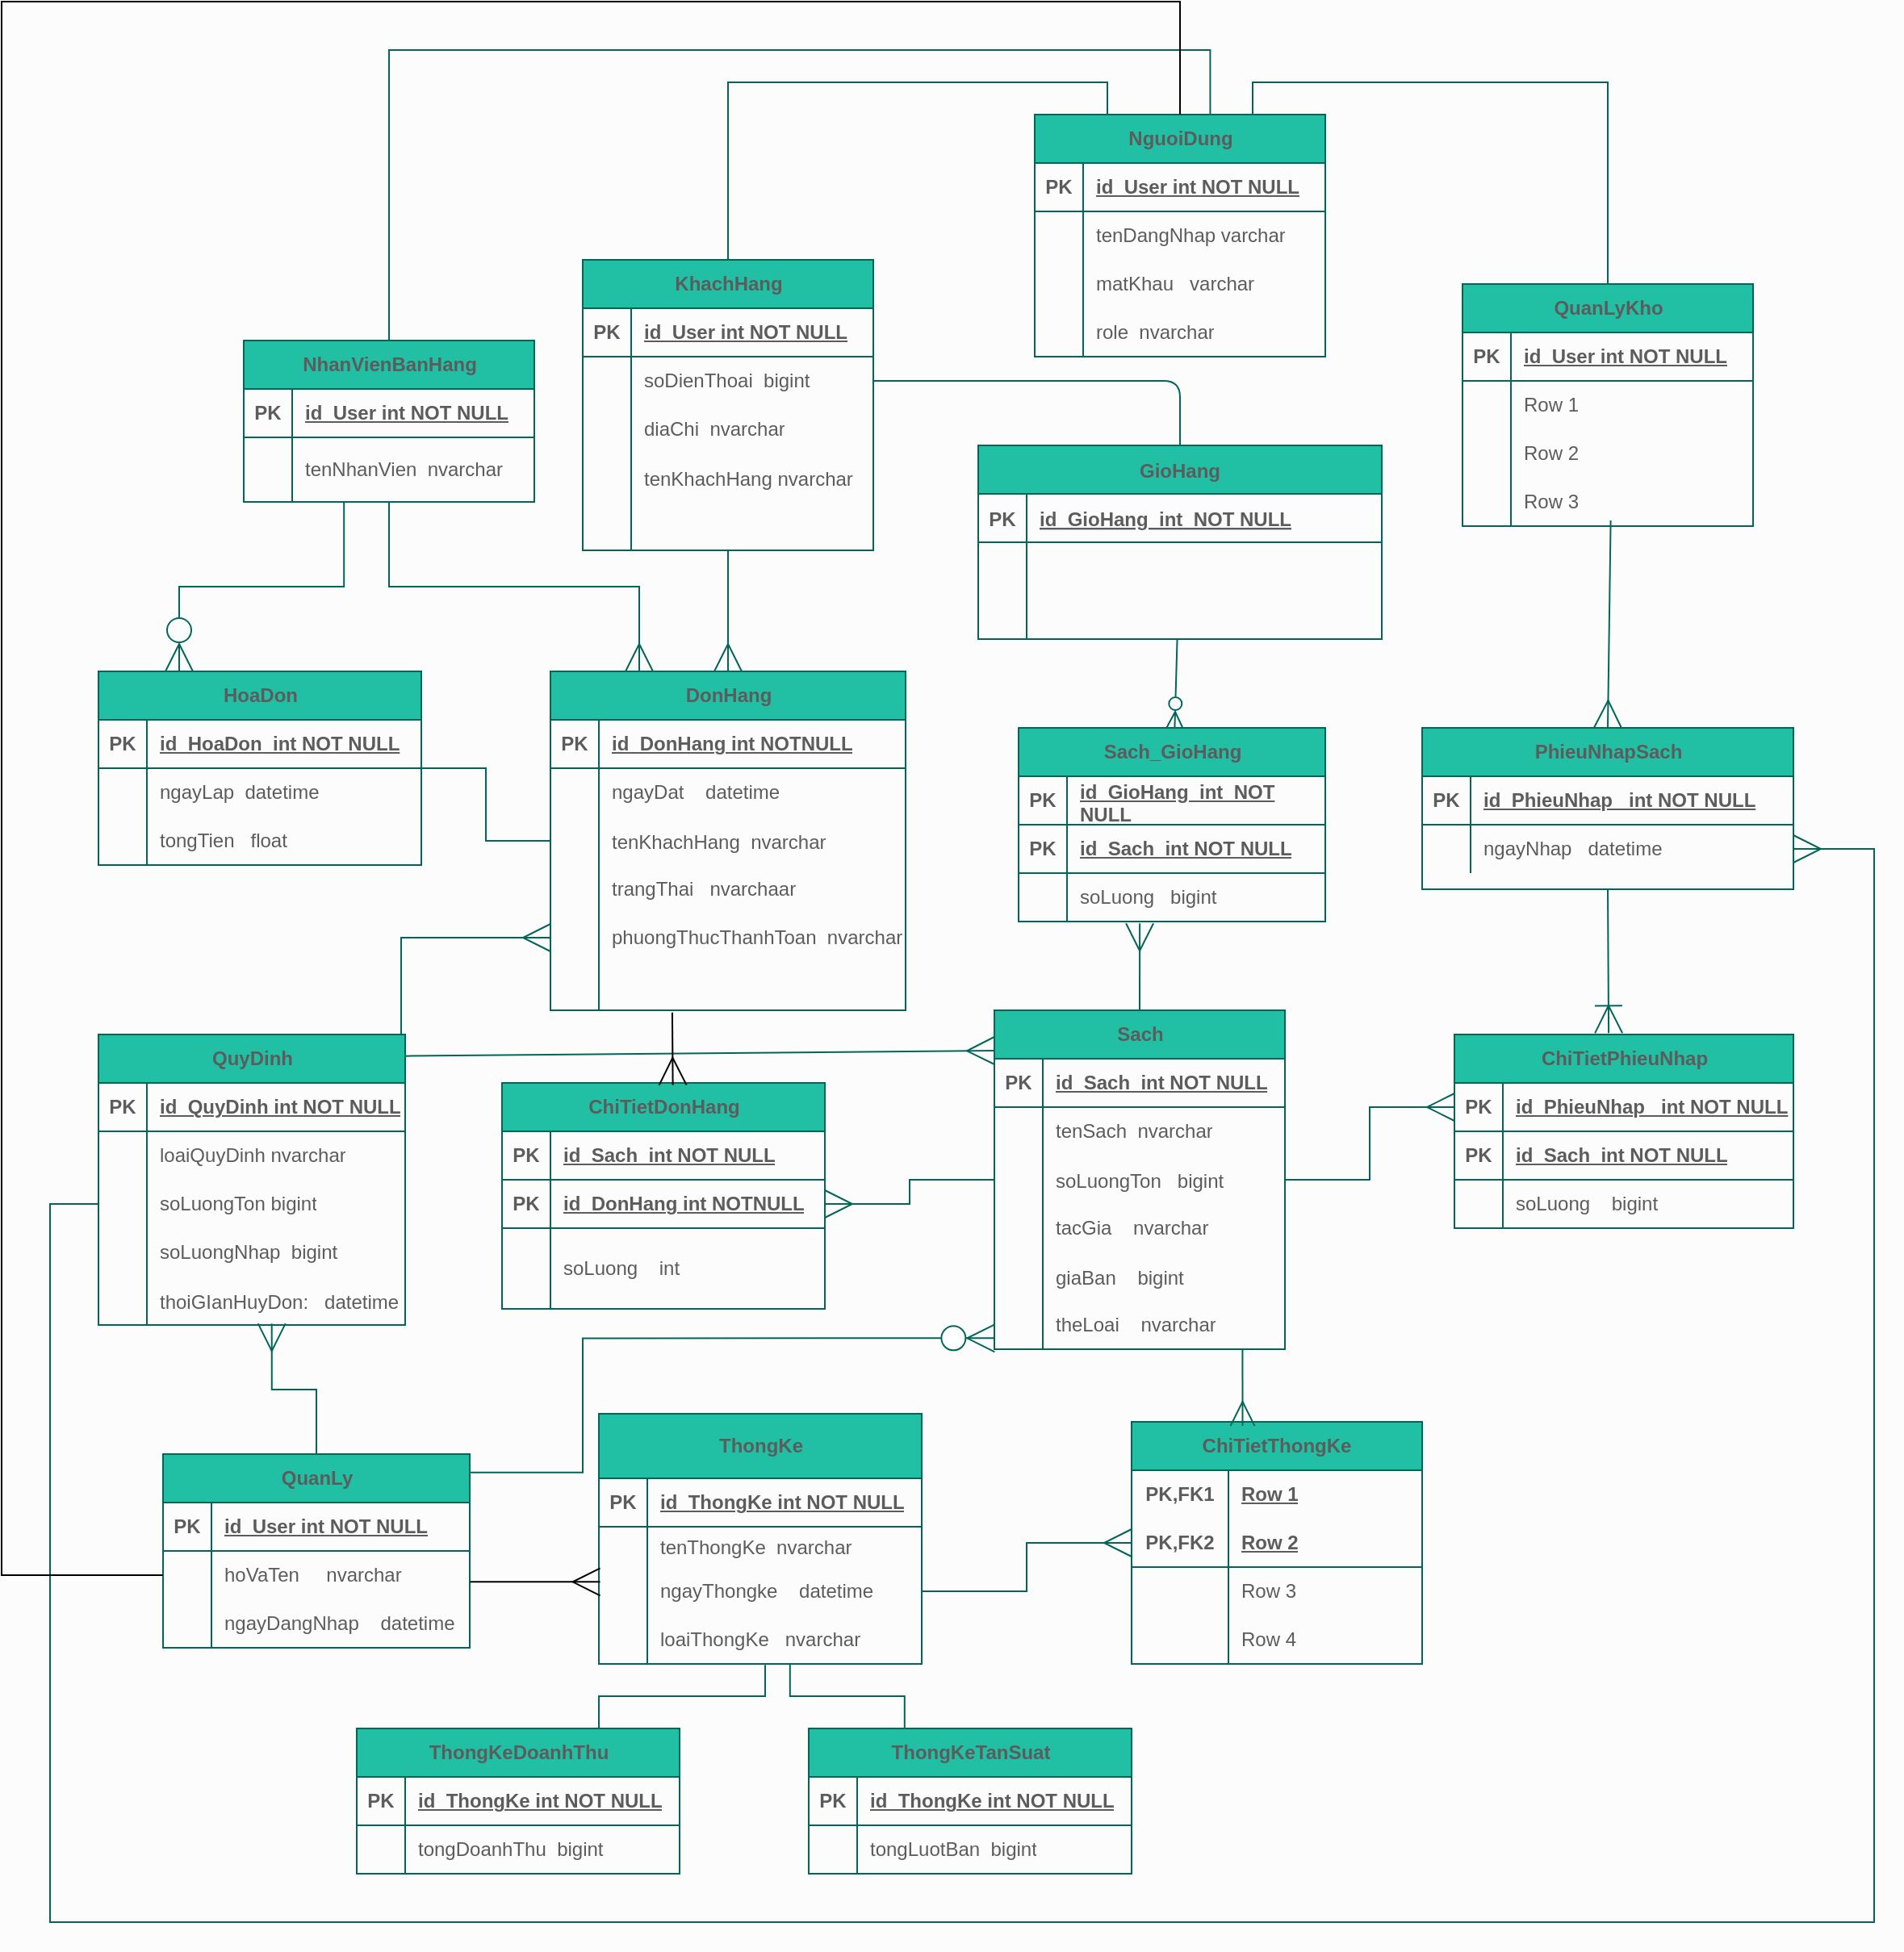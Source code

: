 <mxfile version="26.2.2">
  <diagram id="R2lEEEUBdFMjLlhIrx00" name="Page-1">
    <mxGraphModel dx="2426" dy="2132" grid="1" gridSize="10" guides="1" tooltips="1" connect="1" arrows="1" fold="1" page="1" pageScale="1" pageWidth="850" pageHeight="1100" background="light-dark(#fcfcfc, #121212)" math="0" shadow="0" adaptiveColors="none" extFonts="Permanent Marker^https://fonts.googleapis.com/css?family=Permanent+Marker">
      <root>
        <mxCell id="0" />
        <mxCell id="1" parent="0" />
        <mxCell id="C-vyLk0tnHw3VtMMgP7b-1" value="" style="endArrow=none;startArrow=none;endFill=0;startFill=0;exitX=1;exitY=0.5;exitDx=0;exitDy=0;targetPerimeterSpacing=0;endSize=15;startSize=15;entryX=0.5;entryY=0;entryDx=0;entryDy=0;labelBackgroundColor=none;strokeColor=#006658;fontColor=default;edgeStyle=orthogonalEdgeStyle;" parent="1" source="bq6roRvRLgQDNuWdjKeA-20" target="C-vyLk0tnHw3VtMMgP7b-2" edge="1">
          <mxGeometry width="100" height="100" relative="1" as="geometry">
            <mxPoint x="355" y="85" as="sourcePoint" />
            <mxPoint x="440" y="620" as="targetPoint" />
          </mxGeometry>
        </mxCell>
        <mxCell id="C-vyLk0tnHw3VtMMgP7b-2" value="GioHang" style="shape=table;startSize=30;container=1;collapsible=1;childLayout=tableLayout;fixedRows=1;rowLines=0;fontStyle=1;align=center;resizeLast=1;labelBackgroundColor=none;fillColor=#21C0A5;strokeColor=#006658;fontColor=#5C5C5C;" parent="1" vertex="1">
          <mxGeometry x="415" y="155" width="250" height="120" as="geometry" />
        </mxCell>
        <mxCell id="C-vyLk0tnHw3VtMMgP7b-3" value="" style="shape=partialRectangle;collapsible=0;dropTarget=0;pointerEvents=0;fillColor=none;points=[[0,0.5],[1,0.5]];portConstraint=eastwest;top=0;left=0;right=0;bottom=1;labelBackgroundColor=none;strokeColor=#006658;fontColor=#5C5C5C;" parent="C-vyLk0tnHw3VtMMgP7b-2" vertex="1">
          <mxGeometry y="30" width="250" height="30" as="geometry" />
        </mxCell>
        <mxCell id="C-vyLk0tnHw3VtMMgP7b-4" value="PK" style="shape=partialRectangle;overflow=hidden;connectable=0;fillColor=none;top=0;left=0;bottom=0;right=0;fontStyle=1;labelBackgroundColor=none;strokeColor=#006658;fontColor=#5C5C5C;" parent="C-vyLk0tnHw3VtMMgP7b-3" vertex="1">
          <mxGeometry width="30" height="30" as="geometry">
            <mxRectangle width="30" height="30" as="alternateBounds" />
          </mxGeometry>
        </mxCell>
        <mxCell id="C-vyLk0tnHw3VtMMgP7b-5" value="id_GioHang  int  NOT NULL" style="shape=partialRectangle;overflow=hidden;connectable=0;fillColor=none;top=0;left=0;bottom=0;right=0;align=left;spacingLeft=6;fontStyle=5;labelBackgroundColor=none;strokeColor=#006658;fontColor=#5C5C5C;" parent="C-vyLk0tnHw3VtMMgP7b-3" vertex="1">
          <mxGeometry x="30" width="220" height="30" as="geometry">
            <mxRectangle width="220" height="30" as="alternateBounds" />
          </mxGeometry>
        </mxCell>
        <mxCell id="C-vyLk0tnHw3VtMMgP7b-6" value="" style="shape=partialRectangle;collapsible=0;dropTarget=0;pointerEvents=0;fillColor=none;points=[[0,0.5],[1,0.5]];portConstraint=eastwest;top=0;left=0;right=0;bottom=0;labelBackgroundColor=none;strokeColor=#006658;fontColor=#5C5C5C;" parent="C-vyLk0tnHw3VtMMgP7b-2" vertex="1">
          <mxGeometry y="60" width="250" height="30" as="geometry" />
        </mxCell>
        <mxCell id="C-vyLk0tnHw3VtMMgP7b-7" value="" style="shape=partialRectangle;overflow=hidden;connectable=0;fillColor=none;top=0;left=0;bottom=0;right=0;labelBackgroundColor=none;strokeColor=#006658;fontColor=#5C5C5C;" parent="C-vyLk0tnHw3VtMMgP7b-6" vertex="1">
          <mxGeometry width="30" height="30" as="geometry">
            <mxRectangle width="30" height="30" as="alternateBounds" />
          </mxGeometry>
        </mxCell>
        <mxCell id="C-vyLk0tnHw3VtMMgP7b-8" value="" style="shape=partialRectangle;overflow=hidden;connectable=0;fillColor=none;top=0;left=0;bottom=0;right=0;align=left;spacingLeft=6;labelBackgroundColor=none;strokeColor=#006658;fontColor=#5C5C5C;" parent="C-vyLk0tnHw3VtMMgP7b-6" vertex="1">
          <mxGeometry x="30" width="220" height="30" as="geometry">
            <mxRectangle width="220" height="30" as="alternateBounds" />
          </mxGeometry>
        </mxCell>
        <mxCell id="C-vyLk0tnHw3VtMMgP7b-9" value="" style="shape=partialRectangle;collapsible=0;dropTarget=0;pointerEvents=0;fillColor=none;points=[[0,0.5],[1,0.5]];portConstraint=eastwest;top=0;left=0;right=0;bottom=0;labelBackgroundColor=none;strokeColor=#006658;fontColor=#5C5C5C;" parent="C-vyLk0tnHw3VtMMgP7b-2" vertex="1">
          <mxGeometry y="90" width="250" height="30" as="geometry" />
        </mxCell>
        <mxCell id="C-vyLk0tnHw3VtMMgP7b-10" value="" style="shape=partialRectangle;overflow=hidden;connectable=0;fillColor=none;top=0;left=0;bottom=0;right=0;labelBackgroundColor=none;strokeColor=#006658;fontColor=#5C5C5C;" parent="C-vyLk0tnHw3VtMMgP7b-9" vertex="1">
          <mxGeometry width="30" height="30" as="geometry">
            <mxRectangle width="30" height="30" as="alternateBounds" />
          </mxGeometry>
        </mxCell>
        <mxCell id="C-vyLk0tnHw3VtMMgP7b-11" value="" style="shape=partialRectangle;overflow=hidden;connectable=0;fillColor=none;top=0;left=0;bottom=0;right=0;align=left;spacingLeft=6;labelBackgroundColor=none;strokeColor=#006658;fontColor=#5C5C5C;" parent="C-vyLk0tnHw3VtMMgP7b-9" vertex="1">
          <mxGeometry x="30" width="220" height="30" as="geometry">
            <mxRectangle width="220" height="30" as="alternateBounds" />
          </mxGeometry>
        </mxCell>
        <mxCell id="bq6roRvRLgQDNuWdjKeA-224" style="edgeStyle=orthogonalEdgeStyle;rounded=0;orthogonalLoop=1;jettySize=auto;html=1;entryX=0.5;entryY=0;entryDx=0;entryDy=0;exitX=0.75;exitY=0;exitDx=0;exitDy=0;endArrow=none;startFill=0;labelBackgroundColor=none;strokeColor=#006658;fontColor=default;" parent="1" source="bq6roRvRLgQDNuWdjKeA-1" target="bq6roRvRLgQDNuWdjKeA-124" edge="1">
          <mxGeometry relative="1" as="geometry" />
        </mxCell>
        <mxCell id="bq6roRvRLgQDNuWdjKeA-1" value="NguoiDung" style="shape=table;startSize=30;container=1;collapsible=1;childLayout=tableLayout;fixedRows=1;rowLines=0;fontStyle=1;align=center;resizeLast=1;html=1;labelBackgroundColor=none;fillColor=#21C0A5;strokeColor=#006658;fontColor=#5C5C5C;" parent="1" vertex="1">
          <mxGeometry x="450" y="-50" width="180" height="150" as="geometry" />
        </mxCell>
        <mxCell id="bq6roRvRLgQDNuWdjKeA-2" value="" style="shape=tableRow;horizontal=0;startSize=0;swimlaneHead=0;swimlaneBody=0;fillColor=none;collapsible=0;dropTarget=0;points=[[0,0.5],[1,0.5]];portConstraint=eastwest;top=0;left=0;right=0;bottom=1;labelBackgroundColor=none;strokeColor=#006658;fontColor=#5C5C5C;" parent="bq6roRvRLgQDNuWdjKeA-1" vertex="1">
          <mxGeometry y="30" width="180" height="30" as="geometry" />
        </mxCell>
        <mxCell id="bq6roRvRLgQDNuWdjKeA-3" value="PK" style="shape=partialRectangle;connectable=0;fillColor=none;top=0;left=0;bottom=0;right=0;fontStyle=1;overflow=hidden;whiteSpace=wrap;html=1;labelBackgroundColor=none;strokeColor=#006658;fontColor=#5C5C5C;" parent="bq6roRvRLgQDNuWdjKeA-2" vertex="1">
          <mxGeometry width="30" height="30" as="geometry">
            <mxRectangle width="30" height="30" as="alternateBounds" />
          </mxGeometry>
        </mxCell>
        <mxCell id="bq6roRvRLgQDNuWdjKeA-4" value="id_User int NOT NULL" style="shape=partialRectangle;connectable=0;fillColor=none;top=0;left=0;bottom=0;right=0;align=left;spacingLeft=6;fontStyle=5;overflow=hidden;whiteSpace=wrap;html=1;labelBackgroundColor=none;strokeColor=#006658;fontColor=#5C5C5C;" parent="bq6roRvRLgQDNuWdjKeA-2" vertex="1">
          <mxGeometry x="30" width="150" height="30" as="geometry">
            <mxRectangle width="150" height="30" as="alternateBounds" />
          </mxGeometry>
        </mxCell>
        <mxCell id="bq6roRvRLgQDNuWdjKeA-5" value="" style="shape=tableRow;horizontal=0;startSize=0;swimlaneHead=0;swimlaneBody=0;fillColor=none;collapsible=0;dropTarget=0;points=[[0,0.5],[1,0.5]];portConstraint=eastwest;top=0;left=0;right=0;bottom=0;labelBackgroundColor=none;strokeColor=#006658;fontColor=#5C5C5C;" parent="bq6roRvRLgQDNuWdjKeA-1" vertex="1">
          <mxGeometry y="60" width="180" height="30" as="geometry" />
        </mxCell>
        <mxCell id="bq6roRvRLgQDNuWdjKeA-6" value="" style="shape=partialRectangle;connectable=0;fillColor=none;top=0;left=0;bottom=0;right=0;editable=1;overflow=hidden;whiteSpace=wrap;html=1;labelBackgroundColor=none;strokeColor=#006658;fontColor=#5C5C5C;" parent="bq6roRvRLgQDNuWdjKeA-5" vertex="1">
          <mxGeometry width="30" height="30" as="geometry">
            <mxRectangle width="30" height="30" as="alternateBounds" />
          </mxGeometry>
        </mxCell>
        <mxCell id="bq6roRvRLgQDNuWdjKeA-7" value="tenDangNhap varchar" style="shape=partialRectangle;connectable=0;fillColor=none;top=0;left=0;bottom=0;right=0;align=left;spacingLeft=6;overflow=hidden;whiteSpace=wrap;html=1;labelBackgroundColor=none;strokeColor=#006658;fontColor=#5C5C5C;" parent="bq6roRvRLgQDNuWdjKeA-5" vertex="1">
          <mxGeometry x="30" width="150" height="30" as="geometry">
            <mxRectangle width="150" height="30" as="alternateBounds" />
          </mxGeometry>
        </mxCell>
        <mxCell id="bq6roRvRLgQDNuWdjKeA-8" value="" style="shape=tableRow;horizontal=0;startSize=0;swimlaneHead=0;swimlaneBody=0;fillColor=none;collapsible=0;dropTarget=0;points=[[0,0.5],[1,0.5]];portConstraint=eastwest;top=0;left=0;right=0;bottom=0;labelBackgroundColor=none;strokeColor=#006658;fontColor=#5C5C5C;" parent="bq6roRvRLgQDNuWdjKeA-1" vertex="1">
          <mxGeometry y="90" width="180" height="30" as="geometry" />
        </mxCell>
        <mxCell id="bq6roRvRLgQDNuWdjKeA-9" value="" style="shape=partialRectangle;connectable=0;fillColor=none;top=0;left=0;bottom=0;right=0;editable=1;overflow=hidden;whiteSpace=wrap;html=1;labelBackgroundColor=none;strokeColor=#006658;fontColor=#5C5C5C;" parent="bq6roRvRLgQDNuWdjKeA-8" vertex="1">
          <mxGeometry width="30" height="30" as="geometry">
            <mxRectangle width="30" height="30" as="alternateBounds" />
          </mxGeometry>
        </mxCell>
        <mxCell id="bq6roRvRLgQDNuWdjKeA-10" value="matKhau&amp;nbsp; &amp;nbsp;varchar" style="shape=partialRectangle;connectable=0;fillColor=none;top=0;left=0;bottom=0;right=0;align=left;spacingLeft=6;overflow=hidden;whiteSpace=wrap;html=1;labelBackgroundColor=none;strokeColor=#006658;fontColor=#5C5C5C;" parent="bq6roRvRLgQDNuWdjKeA-8" vertex="1">
          <mxGeometry x="30" width="150" height="30" as="geometry">
            <mxRectangle width="150" height="30" as="alternateBounds" />
          </mxGeometry>
        </mxCell>
        <mxCell id="bq6roRvRLgQDNuWdjKeA-11" value="" style="shape=tableRow;horizontal=0;startSize=0;swimlaneHead=0;swimlaneBody=0;fillColor=none;collapsible=0;dropTarget=0;points=[[0,0.5],[1,0.5]];portConstraint=eastwest;top=0;left=0;right=0;bottom=0;labelBackgroundColor=none;strokeColor=#006658;fontColor=#5C5C5C;" parent="bq6roRvRLgQDNuWdjKeA-1" vertex="1">
          <mxGeometry y="120" width="180" height="30" as="geometry" />
        </mxCell>
        <mxCell id="bq6roRvRLgQDNuWdjKeA-12" value="" style="shape=partialRectangle;connectable=0;fillColor=none;top=0;left=0;bottom=0;right=0;editable=1;overflow=hidden;whiteSpace=wrap;html=1;labelBackgroundColor=none;strokeColor=#006658;fontColor=#5C5C5C;" parent="bq6roRvRLgQDNuWdjKeA-11" vertex="1">
          <mxGeometry width="30" height="30" as="geometry">
            <mxRectangle width="30" height="30" as="alternateBounds" />
          </mxGeometry>
        </mxCell>
        <mxCell id="bq6roRvRLgQDNuWdjKeA-13" value="role&amp;nbsp; nvarchar" style="shape=partialRectangle;connectable=0;fillColor=none;top=0;left=0;bottom=0;right=0;align=left;spacingLeft=6;overflow=hidden;whiteSpace=wrap;html=1;labelBackgroundColor=none;strokeColor=#006658;fontColor=#5C5C5C;" parent="bq6roRvRLgQDNuWdjKeA-11" vertex="1">
          <mxGeometry x="30" width="150" height="30" as="geometry">
            <mxRectangle width="150" height="30" as="alternateBounds" />
          </mxGeometry>
        </mxCell>
        <mxCell id="bq6roRvRLgQDNuWdjKeA-16" value="KhachHang" style="shape=table;startSize=30;container=1;collapsible=1;childLayout=tableLayout;fixedRows=1;rowLines=0;fontStyle=1;align=center;resizeLast=1;html=1;labelBackgroundColor=none;fillColor=#21C0A5;strokeColor=#006658;fontColor=#5C5C5C;" parent="1" vertex="1">
          <mxGeometry x="170" y="40" width="180" height="180" as="geometry" />
        </mxCell>
        <mxCell id="bq6roRvRLgQDNuWdjKeA-17" value="" style="shape=tableRow;horizontal=0;startSize=0;swimlaneHead=0;swimlaneBody=0;fillColor=none;collapsible=0;dropTarget=0;points=[[0,0.5],[1,0.5]];portConstraint=eastwest;top=0;left=0;right=0;bottom=1;labelBackgroundColor=none;strokeColor=#006658;fontColor=#5C5C5C;" parent="bq6roRvRLgQDNuWdjKeA-16" vertex="1">
          <mxGeometry y="30" width="180" height="30" as="geometry" />
        </mxCell>
        <mxCell id="bq6roRvRLgQDNuWdjKeA-18" value="PK" style="shape=partialRectangle;connectable=0;fillColor=none;top=0;left=0;bottom=0;right=0;fontStyle=1;overflow=hidden;whiteSpace=wrap;html=1;labelBackgroundColor=none;strokeColor=#006658;fontColor=#5C5C5C;" parent="bq6roRvRLgQDNuWdjKeA-17" vertex="1">
          <mxGeometry width="30" height="30" as="geometry">
            <mxRectangle width="30" height="30" as="alternateBounds" />
          </mxGeometry>
        </mxCell>
        <mxCell id="bq6roRvRLgQDNuWdjKeA-19" value="id_User int NOT NULL" style="shape=partialRectangle;connectable=0;fillColor=none;top=0;left=0;bottom=0;right=0;align=left;spacingLeft=6;fontStyle=5;overflow=hidden;whiteSpace=wrap;html=1;labelBackgroundColor=none;strokeColor=#006658;fontColor=#5C5C5C;" parent="bq6roRvRLgQDNuWdjKeA-17" vertex="1">
          <mxGeometry x="30" width="150" height="30" as="geometry">
            <mxRectangle width="150" height="30" as="alternateBounds" />
          </mxGeometry>
        </mxCell>
        <mxCell id="bq6roRvRLgQDNuWdjKeA-20" value="" style="shape=tableRow;horizontal=0;startSize=0;swimlaneHead=0;swimlaneBody=0;fillColor=none;collapsible=0;dropTarget=0;points=[[0,0.5],[1,0.5]];portConstraint=eastwest;top=0;left=0;right=0;bottom=0;labelBackgroundColor=none;strokeColor=#006658;fontColor=#5C5C5C;" parent="bq6roRvRLgQDNuWdjKeA-16" vertex="1">
          <mxGeometry y="60" width="180" height="30" as="geometry" />
        </mxCell>
        <mxCell id="bq6roRvRLgQDNuWdjKeA-21" value="" style="shape=partialRectangle;connectable=0;fillColor=none;top=0;left=0;bottom=0;right=0;editable=1;overflow=hidden;whiteSpace=wrap;html=1;labelBackgroundColor=none;strokeColor=#006658;fontColor=#5C5C5C;" parent="bq6roRvRLgQDNuWdjKeA-20" vertex="1">
          <mxGeometry width="30" height="30" as="geometry">
            <mxRectangle width="30" height="30" as="alternateBounds" />
          </mxGeometry>
        </mxCell>
        <mxCell id="bq6roRvRLgQDNuWdjKeA-22" value="soDienThoai&amp;nbsp; bigint" style="shape=partialRectangle;connectable=0;fillColor=none;top=0;left=0;bottom=0;right=0;align=left;spacingLeft=6;overflow=hidden;whiteSpace=wrap;html=1;labelBackgroundColor=none;strokeColor=#006658;fontColor=#5C5C5C;" parent="bq6roRvRLgQDNuWdjKeA-20" vertex="1">
          <mxGeometry x="30" width="150" height="30" as="geometry">
            <mxRectangle width="150" height="30" as="alternateBounds" />
          </mxGeometry>
        </mxCell>
        <mxCell id="bq6roRvRLgQDNuWdjKeA-23" value="" style="shape=tableRow;horizontal=0;startSize=0;swimlaneHead=0;swimlaneBody=0;fillColor=none;collapsible=0;dropTarget=0;points=[[0,0.5],[1,0.5]];portConstraint=eastwest;top=0;left=0;right=0;bottom=0;labelBackgroundColor=none;strokeColor=#006658;fontColor=#5C5C5C;" parent="bq6roRvRLgQDNuWdjKeA-16" vertex="1">
          <mxGeometry y="90" width="180" height="30" as="geometry" />
        </mxCell>
        <mxCell id="bq6roRvRLgQDNuWdjKeA-24" value="" style="shape=partialRectangle;connectable=0;fillColor=none;top=0;left=0;bottom=0;right=0;editable=1;overflow=hidden;whiteSpace=wrap;html=1;labelBackgroundColor=none;strokeColor=#006658;fontColor=#5C5C5C;" parent="bq6roRvRLgQDNuWdjKeA-23" vertex="1">
          <mxGeometry width="30" height="30" as="geometry">
            <mxRectangle width="30" height="30" as="alternateBounds" />
          </mxGeometry>
        </mxCell>
        <mxCell id="bq6roRvRLgQDNuWdjKeA-25" value="diaChi&amp;nbsp; nvarchar" style="shape=partialRectangle;connectable=0;fillColor=none;top=0;left=0;bottom=0;right=0;align=left;spacingLeft=6;overflow=hidden;whiteSpace=wrap;html=1;labelBackgroundColor=none;strokeColor=#006658;fontColor=#5C5C5C;" parent="bq6roRvRLgQDNuWdjKeA-23" vertex="1">
          <mxGeometry x="30" width="150" height="30" as="geometry">
            <mxRectangle width="150" height="30" as="alternateBounds" />
          </mxGeometry>
        </mxCell>
        <mxCell id="bq6roRvRLgQDNuWdjKeA-226" value="" style="shape=tableRow;horizontal=0;startSize=0;swimlaneHead=0;swimlaneBody=0;fillColor=none;collapsible=0;dropTarget=0;points=[[0,0.5],[1,0.5]];portConstraint=eastwest;top=0;left=0;right=0;bottom=0;labelBackgroundColor=none;strokeColor=#006658;fontColor=#5C5C5C;" parent="bq6roRvRLgQDNuWdjKeA-16" vertex="1">
          <mxGeometry y="120" width="180" height="30" as="geometry" />
        </mxCell>
        <mxCell id="bq6roRvRLgQDNuWdjKeA-227" value="" style="shape=partialRectangle;connectable=0;fillColor=none;top=0;left=0;bottom=0;right=0;editable=1;overflow=hidden;labelBackgroundColor=none;strokeColor=#006658;fontColor=#5C5C5C;" parent="bq6roRvRLgQDNuWdjKeA-226" vertex="1">
          <mxGeometry width="30" height="30" as="geometry">
            <mxRectangle width="30" height="30" as="alternateBounds" />
          </mxGeometry>
        </mxCell>
        <mxCell id="bq6roRvRLgQDNuWdjKeA-228" value="tenKhachHang nvarchar" style="shape=partialRectangle;connectable=0;fillColor=none;top=0;left=0;bottom=0;right=0;align=left;spacingLeft=6;overflow=hidden;labelBackgroundColor=none;strokeColor=#006658;fontColor=#5C5C5C;" parent="bq6roRvRLgQDNuWdjKeA-226" vertex="1">
          <mxGeometry x="30" width="150" height="30" as="geometry">
            <mxRectangle width="150" height="30" as="alternateBounds" />
          </mxGeometry>
        </mxCell>
        <mxCell id="bq6roRvRLgQDNuWdjKeA-26" value="" style="shape=tableRow;horizontal=0;startSize=0;swimlaneHead=0;swimlaneBody=0;fillColor=none;collapsible=0;dropTarget=0;points=[[0,0.5],[1,0.5]];portConstraint=eastwest;top=0;left=0;right=0;bottom=0;labelBackgroundColor=none;strokeColor=#006658;fontColor=#5C5C5C;" parent="bq6roRvRLgQDNuWdjKeA-16" vertex="1">
          <mxGeometry y="150" width="180" height="30" as="geometry" />
        </mxCell>
        <mxCell id="bq6roRvRLgQDNuWdjKeA-27" value="" style="shape=partialRectangle;connectable=0;fillColor=none;top=0;left=0;bottom=0;right=0;editable=1;overflow=hidden;whiteSpace=wrap;html=1;labelBackgroundColor=none;strokeColor=#006658;fontColor=#5C5C5C;" parent="bq6roRvRLgQDNuWdjKeA-26" vertex="1">
          <mxGeometry width="30" height="30" as="geometry">
            <mxRectangle width="30" height="30" as="alternateBounds" />
          </mxGeometry>
        </mxCell>
        <mxCell id="bq6roRvRLgQDNuWdjKeA-28" value="" style="shape=partialRectangle;connectable=0;fillColor=none;top=0;left=0;bottom=0;right=0;align=left;spacingLeft=6;overflow=hidden;whiteSpace=wrap;html=1;labelBackgroundColor=none;strokeColor=#006658;fontColor=#5C5C5C;" parent="bq6roRvRLgQDNuWdjKeA-26" vertex="1">
          <mxGeometry x="30" width="150" height="30" as="geometry">
            <mxRectangle width="150" height="30" as="alternateBounds" />
          </mxGeometry>
        </mxCell>
        <mxCell id="bq6roRvRLgQDNuWdjKeA-29" style="edgeStyle=orthogonalEdgeStyle;rounded=0;orthogonalLoop=1;jettySize=auto;html=1;entryX=0.5;entryY=0;entryDx=0;entryDy=0;exitX=0.25;exitY=0;exitDx=0;exitDy=0;endArrow=none;startFill=0;labelBackgroundColor=none;strokeColor=#006658;fontColor=default;" parent="1" source="bq6roRvRLgQDNuWdjKeA-1" target="bq6roRvRLgQDNuWdjKeA-16" edge="1">
          <mxGeometry relative="1" as="geometry">
            <mxPoint x="460" y="25" as="sourcePoint" />
          </mxGeometry>
        </mxCell>
        <mxCell id="bq6roRvRLgQDNuWdjKeA-34" value="Sach" style="shape=table;startSize=30;container=1;collapsible=1;childLayout=tableLayout;fixedRows=1;rowLines=0;fontStyle=1;align=center;resizeLast=1;html=1;labelBackgroundColor=none;fillColor=#21C0A5;strokeColor=#006658;fontColor=#5C5C5C;" parent="1" vertex="1">
          <mxGeometry x="425" y="505" width="180" height="210" as="geometry" />
        </mxCell>
        <mxCell id="bq6roRvRLgQDNuWdjKeA-35" value="" style="shape=tableRow;horizontal=0;startSize=0;swimlaneHead=0;swimlaneBody=0;fillColor=none;collapsible=0;dropTarget=0;points=[[0,0.5],[1,0.5]];portConstraint=eastwest;top=0;left=0;right=0;bottom=1;labelBackgroundColor=none;strokeColor=#006658;fontColor=#5C5C5C;" parent="bq6roRvRLgQDNuWdjKeA-34" vertex="1">
          <mxGeometry y="30" width="180" height="30" as="geometry" />
        </mxCell>
        <mxCell id="bq6roRvRLgQDNuWdjKeA-36" value="PK" style="shape=partialRectangle;connectable=0;fillColor=none;top=0;left=0;bottom=0;right=0;fontStyle=1;overflow=hidden;whiteSpace=wrap;html=1;labelBackgroundColor=none;strokeColor=#006658;fontColor=#5C5C5C;" parent="bq6roRvRLgQDNuWdjKeA-35" vertex="1">
          <mxGeometry width="30" height="30" as="geometry">
            <mxRectangle width="30" height="30" as="alternateBounds" />
          </mxGeometry>
        </mxCell>
        <mxCell id="bq6roRvRLgQDNuWdjKeA-37" value="id_Sach&amp;nbsp; int NOT NULL" style="shape=partialRectangle;connectable=0;fillColor=none;top=0;left=0;bottom=0;right=0;align=left;spacingLeft=6;fontStyle=5;overflow=hidden;whiteSpace=wrap;html=1;labelBackgroundColor=none;strokeColor=#006658;fontColor=#5C5C5C;" parent="bq6roRvRLgQDNuWdjKeA-35" vertex="1">
          <mxGeometry x="30" width="150" height="30" as="geometry">
            <mxRectangle width="150" height="30" as="alternateBounds" />
          </mxGeometry>
        </mxCell>
        <mxCell id="bq6roRvRLgQDNuWdjKeA-38" value="" style="shape=tableRow;horizontal=0;startSize=0;swimlaneHead=0;swimlaneBody=0;fillColor=none;collapsible=0;dropTarget=0;points=[[0,0.5],[1,0.5]];portConstraint=eastwest;top=0;left=0;right=0;bottom=0;labelBackgroundColor=none;strokeColor=#006658;fontColor=#5C5C5C;" parent="bq6roRvRLgQDNuWdjKeA-34" vertex="1">
          <mxGeometry y="60" width="180" height="30" as="geometry" />
        </mxCell>
        <mxCell id="bq6roRvRLgQDNuWdjKeA-39" value="" style="shape=partialRectangle;connectable=0;fillColor=none;top=0;left=0;bottom=0;right=0;editable=1;overflow=hidden;whiteSpace=wrap;html=1;labelBackgroundColor=none;strokeColor=#006658;fontColor=#5C5C5C;" parent="bq6roRvRLgQDNuWdjKeA-38" vertex="1">
          <mxGeometry width="30" height="30" as="geometry">
            <mxRectangle width="30" height="30" as="alternateBounds" />
          </mxGeometry>
        </mxCell>
        <mxCell id="bq6roRvRLgQDNuWdjKeA-40" value="tenSach&amp;nbsp; nvarchar" style="shape=partialRectangle;connectable=0;fillColor=none;top=0;left=0;bottom=0;right=0;align=left;spacingLeft=6;overflow=hidden;whiteSpace=wrap;html=1;labelBackgroundColor=none;strokeColor=#006658;fontColor=#5C5C5C;" parent="bq6roRvRLgQDNuWdjKeA-38" vertex="1">
          <mxGeometry x="30" width="150" height="30" as="geometry">
            <mxRectangle width="150" height="30" as="alternateBounds" />
          </mxGeometry>
        </mxCell>
        <mxCell id="bq6roRvRLgQDNuWdjKeA-52" value="" style="shape=tableRow;horizontal=0;startSize=0;swimlaneHead=0;swimlaneBody=0;fillColor=none;collapsible=0;dropTarget=0;points=[[0,0.5],[1,0.5]];portConstraint=eastwest;top=0;left=0;right=0;bottom=0;labelBackgroundColor=none;strokeColor=#006658;fontColor=#5C5C5C;" parent="bq6roRvRLgQDNuWdjKeA-34" vertex="1">
          <mxGeometry y="90" width="180" height="30" as="geometry" />
        </mxCell>
        <mxCell id="bq6roRvRLgQDNuWdjKeA-53" value="" style="shape=partialRectangle;connectable=0;fillColor=none;top=0;left=0;bottom=0;right=0;editable=1;overflow=hidden;labelBackgroundColor=none;strokeColor=#006658;fontColor=#5C5C5C;" parent="bq6roRvRLgQDNuWdjKeA-52" vertex="1">
          <mxGeometry width="30" height="30" as="geometry">
            <mxRectangle width="30" height="30" as="alternateBounds" />
          </mxGeometry>
        </mxCell>
        <mxCell id="bq6roRvRLgQDNuWdjKeA-54" value="soLuongTon   bigint" style="shape=partialRectangle;connectable=0;fillColor=none;top=0;left=0;bottom=0;right=0;align=left;spacingLeft=6;overflow=hidden;labelBackgroundColor=none;strokeColor=#006658;fontColor=#5C5C5C;" parent="bq6roRvRLgQDNuWdjKeA-52" vertex="1">
          <mxGeometry x="30" width="150" height="30" as="geometry">
            <mxRectangle width="150" height="30" as="alternateBounds" />
          </mxGeometry>
        </mxCell>
        <mxCell id="bq6roRvRLgQDNuWdjKeA-41" value="" style="shape=tableRow;horizontal=0;startSize=0;swimlaneHead=0;swimlaneBody=0;fillColor=none;collapsible=0;dropTarget=0;points=[[0,0.5],[1,0.5]];portConstraint=eastwest;top=0;left=0;right=0;bottom=0;labelBackgroundColor=none;strokeColor=#006658;fontColor=#5C5C5C;" parent="bq6roRvRLgQDNuWdjKeA-34" vertex="1">
          <mxGeometry y="120" width="180" height="30" as="geometry" />
        </mxCell>
        <mxCell id="bq6roRvRLgQDNuWdjKeA-42" value="" style="shape=partialRectangle;connectable=0;fillColor=none;top=0;left=0;bottom=0;right=0;editable=1;overflow=hidden;whiteSpace=wrap;html=1;labelBackgroundColor=none;strokeColor=#006658;fontColor=#5C5C5C;" parent="bq6roRvRLgQDNuWdjKeA-41" vertex="1">
          <mxGeometry width="30" height="30" as="geometry">
            <mxRectangle width="30" height="30" as="alternateBounds" />
          </mxGeometry>
        </mxCell>
        <mxCell id="bq6roRvRLgQDNuWdjKeA-43" value="tacGia&amp;nbsp; &amp;nbsp; nvarchar" style="shape=partialRectangle;connectable=0;fillColor=none;top=0;left=0;bottom=0;right=0;align=left;spacingLeft=6;overflow=hidden;whiteSpace=wrap;html=1;labelBackgroundColor=none;strokeColor=#006658;fontColor=#5C5C5C;" parent="bq6roRvRLgQDNuWdjKeA-41" vertex="1">
          <mxGeometry x="30" width="150" height="30" as="geometry">
            <mxRectangle width="150" height="30" as="alternateBounds" />
          </mxGeometry>
        </mxCell>
        <mxCell id="bq6roRvRLgQDNuWdjKeA-48" value="" style="shape=tableRow;horizontal=0;startSize=0;swimlaneHead=0;swimlaneBody=0;fillColor=none;collapsible=0;dropTarget=0;points=[[0,0.5],[1,0.5]];portConstraint=eastwest;top=0;left=0;right=0;bottom=0;labelBackgroundColor=none;strokeColor=#006658;fontColor=#5C5C5C;" parent="bq6roRvRLgQDNuWdjKeA-34" vertex="1">
          <mxGeometry y="150" width="180" height="30" as="geometry" />
        </mxCell>
        <mxCell id="bq6roRvRLgQDNuWdjKeA-49" value="" style="shape=partialRectangle;connectable=0;fillColor=none;top=0;left=0;bottom=0;right=0;editable=1;overflow=hidden;labelBackgroundColor=none;strokeColor=#006658;fontColor=#5C5C5C;" parent="bq6roRvRLgQDNuWdjKeA-48" vertex="1">
          <mxGeometry width="30" height="30" as="geometry">
            <mxRectangle width="30" height="30" as="alternateBounds" />
          </mxGeometry>
        </mxCell>
        <mxCell id="bq6roRvRLgQDNuWdjKeA-50" value="giaBan    bigint" style="shape=partialRectangle;connectable=0;fillColor=none;top=0;left=0;bottom=0;right=0;align=left;spacingLeft=6;overflow=hidden;labelBackgroundColor=none;strokeColor=#006658;fontColor=#5C5C5C;" parent="bq6roRvRLgQDNuWdjKeA-48" vertex="1">
          <mxGeometry x="30" width="150" height="30" as="geometry">
            <mxRectangle width="150" height="30" as="alternateBounds" />
          </mxGeometry>
        </mxCell>
        <mxCell id="bq6roRvRLgQDNuWdjKeA-44" value="" style="shape=tableRow;horizontal=0;startSize=0;swimlaneHead=0;swimlaneBody=0;fillColor=none;collapsible=0;dropTarget=0;points=[[0,0.5],[1,0.5]];portConstraint=eastwest;top=0;left=0;right=0;bottom=0;labelBackgroundColor=none;strokeColor=#006658;fontColor=#5C5C5C;" parent="bq6roRvRLgQDNuWdjKeA-34" vertex="1">
          <mxGeometry y="180" width="180" height="30" as="geometry" />
        </mxCell>
        <mxCell id="bq6roRvRLgQDNuWdjKeA-45" value="" style="shape=partialRectangle;connectable=0;fillColor=none;top=0;left=0;bottom=0;right=0;editable=1;overflow=hidden;whiteSpace=wrap;html=1;labelBackgroundColor=none;strokeColor=#006658;fontColor=#5C5C5C;" parent="bq6roRvRLgQDNuWdjKeA-44" vertex="1">
          <mxGeometry width="30" height="30" as="geometry">
            <mxRectangle width="30" height="30" as="alternateBounds" />
          </mxGeometry>
        </mxCell>
        <mxCell id="bq6roRvRLgQDNuWdjKeA-46" value="theLoai&amp;nbsp; &amp;nbsp; nvarchar" style="shape=partialRectangle;connectable=0;fillColor=none;top=0;left=0;bottom=0;right=0;align=left;spacingLeft=6;overflow=hidden;whiteSpace=wrap;html=1;labelBackgroundColor=none;strokeColor=#006658;fontColor=#5C5C5C;" parent="bq6roRvRLgQDNuWdjKeA-44" vertex="1">
          <mxGeometry x="30" width="150" height="30" as="geometry">
            <mxRectangle width="150" height="30" as="alternateBounds" />
          </mxGeometry>
        </mxCell>
        <mxCell id="bq6roRvRLgQDNuWdjKeA-55" value="Sach_GioHang" style="shape=table;startSize=30;container=1;collapsible=1;childLayout=tableLayout;fixedRows=1;rowLines=0;fontStyle=1;align=center;resizeLast=1;html=1;labelBackgroundColor=none;fillColor=#21C0A5;strokeColor=#006658;fontColor=#5C5C5C;" parent="1" vertex="1">
          <mxGeometry x="440" y="330" width="190" height="120" as="geometry" />
        </mxCell>
        <mxCell id="bq6roRvRLgQDNuWdjKeA-56" value="" style="shape=tableRow;horizontal=0;startSize=0;swimlaneHead=0;swimlaneBody=0;fillColor=none;collapsible=0;dropTarget=0;points=[[0,0.5],[1,0.5]];portConstraint=eastwest;top=0;left=0;right=0;bottom=1;labelBackgroundColor=none;strokeColor=#006658;fontColor=#5C5C5C;" parent="bq6roRvRLgQDNuWdjKeA-55" vertex="1">
          <mxGeometry y="30" width="190" height="30" as="geometry" />
        </mxCell>
        <mxCell id="bq6roRvRLgQDNuWdjKeA-57" value="PK" style="shape=partialRectangle;connectable=0;fillColor=none;top=0;left=0;bottom=0;right=0;fontStyle=1;overflow=hidden;whiteSpace=wrap;html=1;labelBackgroundColor=none;strokeColor=#006658;fontColor=#5C5C5C;" parent="bq6roRvRLgQDNuWdjKeA-56" vertex="1">
          <mxGeometry width="30" height="30" as="geometry">
            <mxRectangle width="30" height="30" as="alternateBounds" />
          </mxGeometry>
        </mxCell>
        <mxCell id="bq6roRvRLgQDNuWdjKeA-58" value="&lt;span style=&quot;text-wrap-mode: nowrap;&quot;&gt;id_GioHang&amp;nbsp; int&amp;nbsp; NOT NULL&lt;/span&gt;" style="shape=partialRectangle;connectable=0;fillColor=none;top=0;left=0;bottom=0;right=0;align=left;spacingLeft=6;fontStyle=5;overflow=hidden;whiteSpace=wrap;html=1;labelBackgroundColor=none;strokeColor=#006658;fontColor=#5C5C5C;" parent="bq6roRvRLgQDNuWdjKeA-56" vertex="1">
          <mxGeometry x="30" width="160" height="30" as="geometry">
            <mxRectangle width="160" height="30" as="alternateBounds" />
          </mxGeometry>
        </mxCell>
        <mxCell id="bq6roRvRLgQDNuWdjKeA-72" value="" style="shape=tableRow;horizontal=0;startSize=0;swimlaneHead=0;swimlaneBody=0;fillColor=none;collapsible=0;dropTarget=0;points=[[0,0.5],[1,0.5]];portConstraint=eastwest;top=0;left=0;right=0;bottom=1;labelBackgroundColor=none;strokeColor=#006658;fontColor=#5C5C5C;" parent="bq6roRvRLgQDNuWdjKeA-55" vertex="1">
          <mxGeometry y="60" width="190" height="30" as="geometry" />
        </mxCell>
        <mxCell id="bq6roRvRLgQDNuWdjKeA-73" value="PK" style="shape=partialRectangle;connectable=0;fillColor=none;top=0;left=0;bottom=0;right=0;fontStyle=1;overflow=hidden;whiteSpace=wrap;html=1;labelBackgroundColor=none;strokeColor=#006658;fontColor=#5C5C5C;" parent="bq6roRvRLgQDNuWdjKeA-72" vertex="1">
          <mxGeometry width="30" height="30" as="geometry">
            <mxRectangle width="30" height="30" as="alternateBounds" />
          </mxGeometry>
        </mxCell>
        <mxCell id="bq6roRvRLgQDNuWdjKeA-74" value="id_Sach&amp;nbsp; int NOT NULL" style="shape=partialRectangle;connectable=0;fillColor=none;top=0;left=0;bottom=0;right=0;align=left;spacingLeft=6;fontStyle=5;overflow=hidden;whiteSpace=wrap;html=1;labelBackgroundColor=none;strokeColor=#006658;fontColor=#5C5C5C;" parent="bq6roRvRLgQDNuWdjKeA-72" vertex="1">
          <mxGeometry x="30" width="160" height="30" as="geometry">
            <mxRectangle width="160" height="30" as="alternateBounds" />
          </mxGeometry>
        </mxCell>
        <mxCell id="bq6roRvRLgQDNuWdjKeA-59" value="" style="shape=tableRow;horizontal=0;startSize=0;swimlaneHead=0;swimlaneBody=0;fillColor=none;collapsible=0;dropTarget=0;points=[[0,0.5],[1,0.5]];portConstraint=eastwest;top=0;left=0;right=0;bottom=0;labelBackgroundColor=none;strokeColor=#006658;fontColor=#5C5C5C;" parent="bq6roRvRLgQDNuWdjKeA-55" vertex="1">
          <mxGeometry y="90" width="190" height="30" as="geometry" />
        </mxCell>
        <mxCell id="bq6roRvRLgQDNuWdjKeA-60" value="" style="shape=partialRectangle;connectable=0;fillColor=none;top=0;left=0;bottom=0;right=0;editable=1;overflow=hidden;whiteSpace=wrap;html=1;labelBackgroundColor=none;strokeColor=#006658;fontColor=#5C5C5C;" parent="bq6roRvRLgQDNuWdjKeA-59" vertex="1">
          <mxGeometry width="30" height="30" as="geometry">
            <mxRectangle width="30" height="30" as="alternateBounds" />
          </mxGeometry>
        </mxCell>
        <mxCell id="bq6roRvRLgQDNuWdjKeA-61" value="soLuong&amp;nbsp; &amp;nbsp;bigint" style="shape=partialRectangle;connectable=0;fillColor=none;top=0;left=0;bottom=0;right=0;align=left;spacingLeft=6;overflow=hidden;whiteSpace=wrap;html=1;labelBackgroundColor=none;strokeColor=#006658;fontColor=#5C5C5C;" parent="bq6roRvRLgQDNuWdjKeA-59" vertex="1">
          <mxGeometry x="30" width="160" height="30" as="geometry">
            <mxRectangle width="160" height="30" as="alternateBounds" />
          </mxGeometry>
        </mxCell>
        <mxCell id="bq6roRvRLgQDNuWdjKeA-76" value="" style="fontSize=12;html=1;endArrow=ERmany;rounded=0;exitX=0.5;exitY=0;exitDx=0;exitDy=0;endSize=15;startArrow=none;startFill=0;startSize=15;entryX=0.395;entryY=1.037;entryDx=0;entryDy=0;entryPerimeter=0;labelBackgroundColor=none;strokeColor=#006658;fontColor=default;" parent="1" source="bq6roRvRLgQDNuWdjKeA-34" target="bq6roRvRLgQDNuWdjKeA-59" edge="1">
          <mxGeometry width="100" height="100" relative="1" as="geometry">
            <mxPoint x="460" y="580" as="sourcePoint" />
            <mxPoint x="537" y="449" as="targetPoint" />
          </mxGeometry>
        </mxCell>
        <mxCell id="bq6roRvRLgQDNuWdjKeA-79" value="PhieuNhapSach" style="shape=table;startSize=30;container=1;collapsible=1;childLayout=tableLayout;fixedRows=1;rowLines=0;fontStyle=1;align=center;resizeLast=1;html=1;labelBackgroundColor=none;fillColor=#21C0A5;strokeColor=#006658;fontColor=#5C5C5C;" parent="1" vertex="1">
          <mxGeometry x="690" y="330" width="230" height="100" as="geometry" />
        </mxCell>
        <mxCell id="bq6roRvRLgQDNuWdjKeA-80" value="" style="shape=tableRow;horizontal=0;startSize=0;swimlaneHead=0;swimlaneBody=0;fillColor=none;collapsible=0;dropTarget=0;points=[[0,0.5],[1,0.5]];portConstraint=eastwest;top=0;left=0;right=0;bottom=1;labelBackgroundColor=none;strokeColor=#006658;fontColor=#5C5C5C;" parent="bq6roRvRLgQDNuWdjKeA-79" vertex="1">
          <mxGeometry y="30" width="230" height="30" as="geometry" />
        </mxCell>
        <mxCell id="bq6roRvRLgQDNuWdjKeA-81" value="PK" style="shape=partialRectangle;connectable=0;fillColor=none;top=0;left=0;bottom=0;right=0;fontStyle=1;overflow=hidden;whiteSpace=wrap;html=1;labelBackgroundColor=none;strokeColor=#006658;fontColor=#5C5C5C;" parent="bq6roRvRLgQDNuWdjKeA-80" vertex="1">
          <mxGeometry width="30" height="30" as="geometry">
            <mxRectangle width="30" height="30" as="alternateBounds" />
          </mxGeometry>
        </mxCell>
        <mxCell id="bq6roRvRLgQDNuWdjKeA-82" value="id_PhieuNhap&amp;nbsp; &amp;nbsp;int NOT NULL" style="shape=partialRectangle;connectable=0;fillColor=none;top=0;left=0;bottom=0;right=0;align=left;spacingLeft=6;fontStyle=5;overflow=hidden;whiteSpace=wrap;html=1;labelBackgroundColor=none;strokeColor=#006658;fontColor=#5C5C5C;" parent="bq6roRvRLgQDNuWdjKeA-80" vertex="1">
          <mxGeometry x="30" width="200" height="30" as="geometry">
            <mxRectangle width="200" height="30" as="alternateBounds" />
          </mxGeometry>
        </mxCell>
        <mxCell id="bq6roRvRLgQDNuWdjKeA-83" value="" style="shape=tableRow;horizontal=0;startSize=0;swimlaneHead=0;swimlaneBody=0;fillColor=none;collapsible=0;dropTarget=0;points=[[0,0.5],[1,0.5]];portConstraint=eastwest;top=0;left=0;right=0;bottom=0;labelBackgroundColor=none;strokeColor=#006658;fontColor=#5C5C5C;" parent="bq6roRvRLgQDNuWdjKeA-79" vertex="1">
          <mxGeometry y="60" width="230" height="30" as="geometry" />
        </mxCell>
        <mxCell id="bq6roRvRLgQDNuWdjKeA-84" value="" style="shape=partialRectangle;connectable=0;fillColor=none;top=0;left=0;bottom=0;right=0;editable=1;overflow=hidden;whiteSpace=wrap;html=1;labelBackgroundColor=none;strokeColor=#006658;fontColor=#5C5C5C;" parent="bq6roRvRLgQDNuWdjKeA-83" vertex="1">
          <mxGeometry width="30" height="30" as="geometry">
            <mxRectangle width="30" height="30" as="alternateBounds" />
          </mxGeometry>
        </mxCell>
        <mxCell id="bq6roRvRLgQDNuWdjKeA-85" value="ngayNhap&amp;nbsp; &amp;nbsp;datetime" style="shape=partialRectangle;connectable=0;fillColor=none;top=0;left=0;bottom=0;right=0;align=left;spacingLeft=6;overflow=hidden;whiteSpace=wrap;html=1;labelBackgroundColor=none;strokeColor=#006658;fontColor=#5C5C5C;" parent="bq6roRvRLgQDNuWdjKeA-83" vertex="1">
          <mxGeometry x="30" width="200" height="30" as="geometry">
            <mxRectangle width="200" height="30" as="alternateBounds" />
          </mxGeometry>
        </mxCell>
        <mxCell id="bq6roRvRLgQDNuWdjKeA-92" value="ChiTietPhieuNhap" style="shape=table;startSize=30;container=1;collapsible=1;childLayout=tableLayout;fixedRows=1;rowLines=0;fontStyle=1;align=center;resizeLast=1;html=1;labelBackgroundColor=none;fillColor=#21C0A5;strokeColor=#006658;fontColor=#5C5C5C;" parent="1" vertex="1">
          <mxGeometry x="710" y="520" width="210" height="120" as="geometry" />
        </mxCell>
        <mxCell id="bq6roRvRLgQDNuWdjKeA-93" value="" style="shape=tableRow;horizontal=0;startSize=0;swimlaneHead=0;swimlaneBody=0;fillColor=none;collapsible=0;dropTarget=0;points=[[0,0.5],[1,0.5]];portConstraint=eastwest;top=0;left=0;right=0;bottom=1;labelBackgroundColor=none;strokeColor=#006658;fontColor=#5C5C5C;" parent="bq6roRvRLgQDNuWdjKeA-92" vertex="1">
          <mxGeometry y="30" width="210" height="30" as="geometry" />
        </mxCell>
        <mxCell id="bq6roRvRLgQDNuWdjKeA-94" value="PK" style="shape=partialRectangle;connectable=0;fillColor=none;top=0;left=0;bottom=0;right=0;fontStyle=1;overflow=hidden;whiteSpace=wrap;html=1;labelBackgroundColor=none;strokeColor=#006658;fontColor=#5C5C5C;" parent="bq6roRvRLgQDNuWdjKeA-93" vertex="1">
          <mxGeometry width="30" height="30" as="geometry">
            <mxRectangle width="30" height="30" as="alternateBounds" />
          </mxGeometry>
        </mxCell>
        <mxCell id="bq6roRvRLgQDNuWdjKeA-95" value="id_PhieuNhap&amp;nbsp; &amp;nbsp;int NOT NULL" style="shape=partialRectangle;connectable=0;fillColor=none;top=0;left=0;bottom=0;right=0;align=left;spacingLeft=6;fontStyle=5;overflow=hidden;whiteSpace=wrap;html=1;labelBackgroundColor=none;strokeColor=#006658;fontColor=#5C5C5C;" parent="bq6roRvRLgQDNuWdjKeA-93" vertex="1">
          <mxGeometry x="30" width="180" height="30" as="geometry">
            <mxRectangle width="180" height="30" as="alternateBounds" />
          </mxGeometry>
        </mxCell>
        <mxCell id="bq6roRvRLgQDNuWdjKeA-106" value="" style="shape=tableRow;horizontal=0;startSize=0;swimlaneHead=0;swimlaneBody=0;fillColor=none;collapsible=0;dropTarget=0;points=[[0,0.5],[1,0.5]];portConstraint=eastwest;top=0;left=0;right=0;bottom=1;labelBackgroundColor=none;strokeColor=#006658;fontColor=#5C5C5C;" parent="bq6roRvRLgQDNuWdjKeA-92" vertex="1">
          <mxGeometry y="60" width="210" height="30" as="geometry" />
        </mxCell>
        <mxCell id="bq6roRvRLgQDNuWdjKeA-107" value="PK" style="shape=partialRectangle;connectable=0;fillColor=none;top=0;left=0;bottom=0;right=0;fontStyle=1;overflow=hidden;whiteSpace=wrap;html=1;labelBackgroundColor=none;strokeColor=#006658;fontColor=#5C5C5C;" parent="bq6roRvRLgQDNuWdjKeA-106" vertex="1">
          <mxGeometry width="30" height="30" as="geometry">
            <mxRectangle width="30" height="30" as="alternateBounds" />
          </mxGeometry>
        </mxCell>
        <mxCell id="bq6roRvRLgQDNuWdjKeA-108" value="id_Sach&amp;nbsp; int NOT NULL" style="shape=partialRectangle;connectable=0;fillColor=none;top=0;left=0;bottom=0;right=0;align=left;spacingLeft=6;fontStyle=5;overflow=hidden;whiteSpace=wrap;html=1;labelBackgroundColor=none;strokeColor=#006658;fontColor=#5C5C5C;" parent="bq6roRvRLgQDNuWdjKeA-106" vertex="1">
          <mxGeometry x="30" width="180" height="30" as="geometry">
            <mxRectangle width="180" height="30" as="alternateBounds" />
          </mxGeometry>
        </mxCell>
        <mxCell id="bq6roRvRLgQDNuWdjKeA-96" value="" style="shape=tableRow;horizontal=0;startSize=0;swimlaneHead=0;swimlaneBody=0;fillColor=none;collapsible=0;dropTarget=0;points=[[0,0.5],[1,0.5]];portConstraint=eastwest;top=0;left=0;right=0;bottom=0;labelBackgroundColor=none;strokeColor=#006658;fontColor=#5C5C5C;" parent="bq6roRvRLgQDNuWdjKeA-92" vertex="1">
          <mxGeometry y="90" width="210" height="30" as="geometry" />
        </mxCell>
        <mxCell id="bq6roRvRLgQDNuWdjKeA-97" value="" style="shape=partialRectangle;connectable=0;fillColor=none;top=0;left=0;bottom=0;right=0;editable=1;overflow=hidden;whiteSpace=wrap;html=1;labelBackgroundColor=none;strokeColor=#006658;fontColor=#5C5C5C;" parent="bq6roRvRLgQDNuWdjKeA-96" vertex="1">
          <mxGeometry width="30" height="30" as="geometry">
            <mxRectangle width="30" height="30" as="alternateBounds" />
          </mxGeometry>
        </mxCell>
        <mxCell id="bq6roRvRLgQDNuWdjKeA-98" value="soLuong&amp;nbsp; &amp;nbsp; bigint" style="shape=partialRectangle;connectable=0;fillColor=none;top=0;left=0;bottom=0;right=0;align=left;spacingLeft=6;overflow=hidden;whiteSpace=wrap;html=1;labelBackgroundColor=none;strokeColor=#006658;fontColor=#5C5C5C;" parent="bq6roRvRLgQDNuWdjKeA-96" vertex="1">
          <mxGeometry x="30" width="180" height="30" as="geometry">
            <mxRectangle width="180" height="30" as="alternateBounds" />
          </mxGeometry>
        </mxCell>
        <mxCell id="bq6roRvRLgQDNuWdjKeA-109" value="" style="edgeStyle=orthogonalEdgeStyle;fontSize=12;html=1;endArrow=ERmany;startArrow=none;rounded=0;entryX=0;entryY=0.5;entryDx=0;entryDy=0;exitX=1;exitY=0.5;exitDx=0;exitDy=0;endSize=15;startSize=15;startFill=0;labelBackgroundColor=none;strokeColor=#006658;fontColor=default;" parent="1" source="bq6roRvRLgQDNuWdjKeA-52" target="bq6roRvRLgQDNuWdjKeA-93" edge="1">
          <mxGeometry width="100" height="100" relative="1" as="geometry">
            <mxPoint x="640" y="640" as="sourcePoint" />
            <mxPoint x="740" y="540" as="targetPoint" />
          </mxGeometry>
        </mxCell>
        <mxCell id="bq6roRvRLgQDNuWdjKeA-110" value="" style="fontSize=12;html=1;endArrow=none;startArrow=ERoneToMany;rounded=0;entryX=0.5;entryY=1;entryDx=0;entryDy=0;exitX=0.455;exitY=-0.007;exitDx=0;exitDy=0;endFill=0;startFill=0;startSize=15;endSize=15;labelBackgroundColor=none;strokeColor=#006658;fontColor=default;exitPerimeter=0;" parent="1" source="bq6roRvRLgQDNuWdjKeA-92" target="bq6roRvRLgQDNuWdjKeA-79" edge="1">
          <mxGeometry width="100" height="100" relative="1" as="geometry">
            <mxPoint x="670" y="610" as="sourcePoint" />
            <mxPoint x="770" y="510" as="targetPoint" />
          </mxGeometry>
        </mxCell>
        <mxCell id="bq6roRvRLgQDNuWdjKeA-124" value="QuanLyKho" style="shape=table;startSize=30;container=1;collapsible=1;childLayout=tableLayout;fixedRows=1;rowLines=0;fontStyle=1;align=center;resizeLast=1;html=1;labelBackgroundColor=none;fillColor=#21C0A5;strokeColor=#006658;fontColor=#5C5C5C;" parent="1" vertex="1">
          <mxGeometry x="715" y="55" width="180" height="150" as="geometry" />
        </mxCell>
        <mxCell id="bq6roRvRLgQDNuWdjKeA-125" value="" style="shape=tableRow;horizontal=0;startSize=0;swimlaneHead=0;swimlaneBody=0;fillColor=none;collapsible=0;dropTarget=0;points=[[0,0.5],[1,0.5]];portConstraint=eastwest;top=0;left=0;right=0;bottom=1;labelBackgroundColor=none;strokeColor=#006658;fontColor=#5C5C5C;" parent="bq6roRvRLgQDNuWdjKeA-124" vertex="1">
          <mxGeometry y="30" width="180" height="30" as="geometry" />
        </mxCell>
        <mxCell id="bq6roRvRLgQDNuWdjKeA-126" value="PK" style="shape=partialRectangle;connectable=0;fillColor=none;top=0;left=0;bottom=0;right=0;fontStyle=1;overflow=hidden;whiteSpace=wrap;html=1;labelBackgroundColor=none;strokeColor=#006658;fontColor=#5C5C5C;" parent="bq6roRvRLgQDNuWdjKeA-125" vertex="1">
          <mxGeometry width="30" height="30" as="geometry">
            <mxRectangle width="30" height="30" as="alternateBounds" />
          </mxGeometry>
        </mxCell>
        <mxCell id="bq6roRvRLgQDNuWdjKeA-127" value="id_User int NOT NULL" style="shape=partialRectangle;connectable=0;fillColor=none;top=0;left=0;bottom=0;right=0;align=left;spacingLeft=6;fontStyle=5;overflow=hidden;whiteSpace=wrap;html=1;labelBackgroundColor=none;strokeColor=#006658;fontColor=#5C5C5C;" parent="bq6roRvRLgQDNuWdjKeA-125" vertex="1">
          <mxGeometry x="30" width="150" height="30" as="geometry">
            <mxRectangle width="150" height="30" as="alternateBounds" />
          </mxGeometry>
        </mxCell>
        <mxCell id="bq6roRvRLgQDNuWdjKeA-128" value="" style="shape=tableRow;horizontal=0;startSize=0;swimlaneHead=0;swimlaneBody=0;fillColor=none;collapsible=0;dropTarget=0;points=[[0,0.5],[1,0.5]];portConstraint=eastwest;top=0;left=0;right=0;bottom=0;labelBackgroundColor=none;strokeColor=#006658;fontColor=#5C5C5C;" parent="bq6roRvRLgQDNuWdjKeA-124" vertex="1">
          <mxGeometry y="60" width="180" height="30" as="geometry" />
        </mxCell>
        <mxCell id="bq6roRvRLgQDNuWdjKeA-129" value="" style="shape=partialRectangle;connectable=0;fillColor=none;top=0;left=0;bottom=0;right=0;editable=1;overflow=hidden;whiteSpace=wrap;html=1;labelBackgroundColor=none;strokeColor=#006658;fontColor=#5C5C5C;" parent="bq6roRvRLgQDNuWdjKeA-128" vertex="1">
          <mxGeometry width="30" height="30" as="geometry">
            <mxRectangle width="30" height="30" as="alternateBounds" />
          </mxGeometry>
        </mxCell>
        <mxCell id="bq6roRvRLgQDNuWdjKeA-130" value="Row 1" style="shape=partialRectangle;connectable=0;fillColor=none;top=0;left=0;bottom=0;right=0;align=left;spacingLeft=6;overflow=hidden;whiteSpace=wrap;html=1;labelBackgroundColor=none;strokeColor=#006658;fontColor=#5C5C5C;" parent="bq6roRvRLgQDNuWdjKeA-128" vertex="1">
          <mxGeometry x="30" width="150" height="30" as="geometry">
            <mxRectangle width="150" height="30" as="alternateBounds" />
          </mxGeometry>
        </mxCell>
        <mxCell id="bq6roRvRLgQDNuWdjKeA-131" value="" style="shape=tableRow;horizontal=0;startSize=0;swimlaneHead=0;swimlaneBody=0;fillColor=none;collapsible=0;dropTarget=0;points=[[0,0.5],[1,0.5]];portConstraint=eastwest;top=0;left=0;right=0;bottom=0;labelBackgroundColor=none;strokeColor=#006658;fontColor=#5C5C5C;" parent="bq6roRvRLgQDNuWdjKeA-124" vertex="1">
          <mxGeometry y="90" width="180" height="30" as="geometry" />
        </mxCell>
        <mxCell id="bq6roRvRLgQDNuWdjKeA-132" value="" style="shape=partialRectangle;connectable=0;fillColor=none;top=0;left=0;bottom=0;right=0;editable=1;overflow=hidden;whiteSpace=wrap;html=1;labelBackgroundColor=none;strokeColor=#006658;fontColor=#5C5C5C;" parent="bq6roRvRLgQDNuWdjKeA-131" vertex="1">
          <mxGeometry width="30" height="30" as="geometry">
            <mxRectangle width="30" height="30" as="alternateBounds" />
          </mxGeometry>
        </mxCell>
        <mxCell id="bq6roRvRLgQDNuWdjKeA-133" value="Row 2" style="shape=partialRectangle;connectable=0;fillColor=none;top=0;left=0;bottom=0;right=0;align=left;spacingLeft=6;overflow=hidden;whiteSpace=wrap;html=1;labelBackgroundColor=none;strokeColor=#006658;fontColor=#5C5C5C;" parent="bq6roRvRLgQDNuWdjKeA-131" vertex="1">
          <mxGeometry x="30" width="150" height="30" as="geometry">
            <mxRectangle width="150" height="30" as="alternateBounds" />
          </mxGeometry>
        </mxCell>
        <mxCell id="bq6roRvRLgQDNuWdjKeA-134" value="" style="shape=tableRow;horizontal=0;startSize=0;swimlaneHead=0;swimlaneBody=0;fillColor=none;collapsible=0;dropTarget=0;points=[[0,0.5],[1,0.5]];portConstraint=eastwest;top=0;left=0;right=0;bottom=0;labelBackgroundColor=none;strokeColor=#006658;fontColor=#5C5C5C;" parent="bq6roRvRLgQDNuWdjKeA-124" vertex="1">
          <mxGeometry y="120" width="180" height="30" as="geometry" />
        </mxCell>
        <mxCell id="bq6roRvRLgQDNuWdjKeA-135" value="" style="shape=partialRectangle;connectable=0;fillColor=none;top=0;left=0;bottom=0;right=0;editable=1;overflow=hidden;whiteSpace=wrap;html=1;labelBackgroundColor=none;strokeColor=#006658;fontColor=#5C5C5C;" parent="bq6roRvRLgQDNuWdjKeA-134" vertex="1">
          <mxGeometry width="30" height="30" as="geometry">
            <mxRectangle width="30" height="30" as="alternateBounds" />
          </mxGeometry>
        </mxCell>
        <mxCell id="bq6roRvRLgQDNuWdjKeA-136" value="Row 3" style="shape=partialRectangle;connectable=0;fillColor=none;top=0;left=0;bottom=0;right=0;align=left;spacingLeft=6;overflow=hidden;whiteSpace=wrap;html=1;labelBackgroundColor=none;strokeColor=#006658;fontColor=#5C5C5C;" parent="bq6roRvRLgQDNuWdjKeA-134" vertex="1">
          <mxGeometry x="30" width="150" height="30" as="geometry">
            <mxRectangle width="150" height="30" as="alternateBounds" />
          </mxGeometry>
        </mxCell>
        <mxCell id="bq6roRvRLgQDNuWdjKeA-137" value="ThongKe" style="shape=table;startSize=40;container=1;collapsible=1;childLayout=tableLayout;fixedRows=1;rowLines=0;fontStyle=1;align=center;resizeLast=1;html=1;labelBackgroundColor=none;fillColor=#21C0A5;strokeColor=#006658;fontColor=#5C5C5C;" parent="1" vertex="1">
          <mxGeometry x="180" y="755" width="200" height="155" as="geometry">
            <mxRectangle x="180" y="755" width="90" height="40" as="alternateBounds" />
          </mxGeometry>
        </mxCell>
        <mxCell id="bq6roRvRLgQDNuWdjKeA-138" value="" style="shape=tableRow;horizontal=0;startSize=0;swimlaneHead=0;swimlaneBody=0;fillColor=none;collapsible=0;dropTarget=0;points=[[0,0.5],[1,0.5]];portConstraint=eastwest;top=0;left=0;right=0;bottom=1;labelBackgroundColor=none;strokeColor=#006658;fontColor=#5C5C5C;" parent="bq6roRvRLgQDNuWdjKeA-137" vertex="1">
          <mxGeometry y="40" width="200" height="30" as="geometry" />
        </mxCell>
        <mxCell id="bq6roRvRLgQDNuWdjKeA-139" value="PK" style="shape=partialRectangle;connectable=0;fillColor=none;top=0;left=0;bottom=0;right=0;fontStyle=1;overflow=hidden;whiteSpace=wrap;html=1;labelBackgroundColor=none;strokeColor=#006658;fontColor=#5C5C5C;" parent="bq6roRvRLgQDNuWdjKeA-138" vertex="1">
          <mxGeometry width="30" height="30" as="geometry">
            <mxRectangle width="30" height="30" as="alternateBounds" />
          </mxGeometry>
        </mxCell>
        <mxCell id="bq6roRvRLgQDNuWdjKeA-140" value="id_ThongKe int NOT NULL" style="shape=partialRectangle;connectable=0;fillColor=none;top=0;left=0;bottom=0;right=0;align=left;spacingLeft=6;fontStyle=5;overflow=hidden;whiteSpace=wrap;html=1;labelBackgroundColor=none;strokeColor=#006658;fontColor=#5C5C5C;" parent="bq6roRvRLgQDNuWdjKeA-138" vertex="1">
          <mxGeometry x="30" width="170" height="30" as="geometry">
            <mxRectangle width="170" height="30" as="alternateBounds" />
          </mxGeometry>
        </mxCell>
        <mxCell id="bq6roRvRLgQDNuWdjKeA-141" value="" style="shape=tableRow;horizontal=0;startSize=0;swimlaneHead=0;swimlaneBody=0;fillColor=none;collapsible=0;dropTarget=0;points=[[0,0.5],[1,0.5]];portConstraint=eastwest;top=0;left=0;right=0;bottom=0;labelBackgroundColor=none;strokeColor=#006658;fontColor=#5C5C5C;" parent="bq6roRvRLgQDNuWdjKeA-137" vertex="1">
          <mxGeometry y="70" width="200" height="25" as="geometry" />
        </mxCell>
        <mxCell id="bq6roRvRLgQDNuWdjKeA-142" value="" style="shape=partialRectangle;connectable=0;fillColor=none;top=0;left=0;bottom=0;right=0;editable=1;overflow=hidden;whiteSpace=wrap;html=1;labelBackgroundColor=none;strokeColor=#006658;fontColor=#5C5C5C;" parent="bq6roRvRLgQDNuWdjKeA-141" vertex="1">
          <mxGeometry width="30" height="25" as="geometry">
            <mxRectangle width="30" height="25" as="alternateBounds" />
          </mxGeometry>
        </mxCell>
        <mxCell id="bq6roRvRLgQDNuWdjKeA-143" value="tenThongKe&amp;nbsp; nvarchar" style="shape=partialRectangle;connectable=0;fillColor=none;top=0;left=0;bottom=0;right=0;align=left;spacingLeft=6;overflow=hidden;whiteSpace=wrap;html=1;labelBackgroundColor=none;strokeColor=#006658;fontColor=#5C5C5C;" parent="bq6roRvRLgQDNuWdjKeA-141" vertex="1">
          <mxGeometry x="30" width="170" height="25" as="geometry">
            <mxRectangle width="170" height="25" as="alternateBounds" />
          </mxGeometry>
        </mxCell>
        <mxCell id="bq6roRvRLgQDNuWdjKeA-144" value="" style="shape=tableRow;horizontal=0;startSize=0;swimlaneHead=0;swimlaneBody=0;fillColor=none;collapsible=0;dropTarget=0;points=[[0,0.5],[1,0.5]];portConstraint=eastwest;top=0;left=0;right=0;bottom=0;labelBackgroundColor=none;strokeColor=#006658;fontColor=#5C5C5C;" parent="bq6roRvRLgQDNuWdjKeA-137" vertex="1">
          <mxGeometry y="95" width="200" height="30" as="geometry" />
        </mxCell>
        <mxCell id="bq6roRvRLgQDNuWdjKeA-145" value="" style="shape=partialRectangle;connectable=0;fillColor=none;top=0;left=0;bottom=0;right=0;editable=1;overflow=hidden;whiteSpace=wrap;html=1;labelBackgroundColor=none;strokeColor=#006658;fontColor=#5C5C5C;" parent="bq6roRvRLgQDNuWdjKeA-144" vertex="1">
          <mxGeometry width="30" height="30" as="geometry">
            <mxRectangle width="30" height="30" as="alternateBounds" />
          </mxGeometry>
        </mxCell>
        <mxCell id="bq6roRvRLgQDNuWdjKeA-146" value="ngayThongke&amp;nbsp; &amp;nbsp; datetime" style="shape=partialRectangle;connectable=0;fillColor=none;top=0;left=0;bottom=0;right=0;align=left;spacingLeft=6;overflow=hidden;whiteSpace=wrap;html=1;labelBackgroundColor=none;strokeColor=#006658;fontColor=#5C5C5C;" parent="bq6roRvRLgQDNuWdjKeA-144" vertex="1">
          <mxGeometry x="30" width="170" height="30" as="geometry">
            <mxRectangle width="170" height="30" as="alternateBounds" />
          </mxGeometry>
        </mxCell>
        <mxCell id="bq6roRvRLgQDNuWdjKeA-147" value="" style="shape=tableRow;horizontal=0;startSize=0;swimlaneHead=0;swimlaneBody=0;fillColor=none;collapsible=0;dropTarget=0;points=[[0,0.5],[1,0.5]];portConstraint=eastwest;top=0;left=0;right=0;bottom=0;labelBackgroundColor=none;strokeColor=#006658;fontColor=#5C5C5C;" parent="bq6roRvRLgQDNuWdjKeA-137" vertex="1">
          <mxGeometry y="125" width="200" height="30" as="geometry" />
        </mxCell>
        <mxCell id="bq6roRvRLgQDNuWdjKeA-148" value="" style="shape=partialRectangle;connectable=0;fillColor=none;top=0;left=0;bottom=0;right=0;editable=1;overflow=hidden;whiteSpace=wrap;html=1;labelBackgroundColor=none;strokeColor=#006658;fontColor=#5C5C5C;" parent="bq6roRvRLgQDNuWdjKeA-147" vertex="1">
          <mxGeometry width="30" height="30" as="geometry">
            <mxRectangle width="30" height="30" as="alternateBounds" />
          </mxGeometry>
        </mxCell>
        <mxCell id="bq6roRvRLgQDNuWdjKeA-149" value="loaiThongKe&amp;nbsp; &amp;nbsp;nvarchar" style="shape=partialRectangle;connectable=0;fillColor=none;top=0;left=0;bottom=0;right=0;align=left;spacingLeft=6;overflow=hidden;whiteSpace=wrap;html=1;labelBackgroundColor=none;strokeColor=#006658;fontColor=#5C5C5C;" parent="bq6roRvRLgQDNuWdjKeA-147" vertex="1">
          <mxGeometry x="30" width="170" height="30" as="geometry">
            <mxRectangle width="170" height="30" as="alternateBounds" />
          </mxGeometry>
        </mxCell>
        <mxCell id="bq6roRvRLgQDNuWdjKeA-150" value="ChiTietThongKe" style="shape=table;startSize=30;container=1;collapsible=1;childLayout=tableLayout;fixedRows=1;rowLines=0;fontStyle=1;align=center;resizeLast=1;html=1;whiteSpace=wrap;labelBackgroundColor=none;fillColor=#21C0A5;strokeColor=#006658;fontColor=#5C5C5C;" parent="1" vertex="1">
          <mxGeometry x="510" y="760" width="180" height="150" as="geometry" />
        </mxCell>
        <mxCell id="bq6roRvRLgQDNuWdjKeA-151" value="" style="shape=tableRow;horizontal=0;startSize=0;swimlaneHead=0;swimlaneBody=0;fillColor=none;collapsible=0;dropTarget=0;points=[[0,0.5],[1,0.5]];portConstraint=eastwest;top=0;left=0;right=0;bottom=0;html=1;labelBackgroundColor=none;strokeColor=#006658;fontColor=#5C5C5C;" parent="bq6roRvRLgQDNuWdjKeA-150" vertex="1">
          <mxGeometry y="30" width="180" height="30" as="geometry" />
        </mxCell>
        <mxCell id="bq6roRvRLgQDNuWdjKeA-152" value="PK,FK1" style="shape=partialRectangle;connectable=0;fillColor=none;top=0;left=0;bottom=0;right=0;fontStyle=1;overflow=hidden;html=1;whiteSpace=wrap;labelBackgroundColor=none;strokeColor=#006658;fontColor=#5C5C5C;" parent="bq6roRvRLgQDNuWdjKeA-151" vertex="1">
          <mxGeometry width="60" height="30" as="geometry">
            <mxRectangle width="60" height="30" as="alternateBounds" />
          </mxGeometry>
        </mxCell>
        <mxCell id="bq6roRvRLgQDNuWdjKeA-153" value="Row 1" style="shape=partialRectangle;connectable=0;fillColor=none;top=0;left=0;bottom=0;right=0;align=left;spacingLeft=6;fontStyle=5;overflow=hidden;html=1;whiteSpace=wrap;labelBackgroundColor=none;strokeColor=#006658;fontColor=#5C5C5C;" parent="bq6roRvRLgQDNuWdjKeA-151" vertex="1">
          <mxGeometry x="60" width="120" height="30" as="geometry">
            <mxRectangle width="120" height="30" as="alternateBounds" />
          </mxGeometry>
        </mxCell>
        <mxCell id="bq6roRvRLgQDNuWdjKeA-154" value="" style="shape=tableRow;horizontal=0;startSize=0;swimlaneHead=0;swimlaneBody=0;fillColor=none;collapsible=0;dropTarget=0;points=[[0,0.5],[1,0.5]];portConstraint=eastwest;top=0;left=0;right=0;bottom=1;html=1;labelBackgroundColor=none;strokeColor=#006658;fontColor=#5C5C5C;" parent="bq6roRvRLgQDNuWdjKeA-150" vertex="1">
          <mxGeometry y="60" width="180" height="30" as="geometry" />
        </mxCell>
        <mxCell id="bq6roRvRLgQDNuWdjKeA-155" value="PK,FK2" style="shape=partialRectangle;connectable=0;fillColor=none;top=0;left=0;bottom=0;right=0;fontStyle=1;overflow=hidden;html=1;whiteSpace=wrap;labelBackgroundColor=none;strokeColor=#006658;fontColor=#5C5C5C;" parent="bq6roRvRLgQDNuWdjKeA-154" vertex="1">
          <mxGeometry width="60" height="30" as="geometry">
            <mxRectangle width="60" height="30" as="alternateBounds" />
          </mxGeometry>
        </mxCell>
        <mxCell id="bq6roRvRLgQDNuWdjKeA-156" value="Row 2" style="shape=partialRectangle;connectable=0;fillColor=none;top=0;left=0;bottom=0;right=0;align=left;spacingLeft=6;fontStyle=5;overflow=hidden;html=1;whiteSpace=wrap;labelBackgroundColor=none;strokeColor=#006658;fontColor=#5C5C5C;" parent="bq6roRvRLgQDNuWdjKeA-154" vertex="1">
          <mxGeometry x="60" width="120" height="30" as="geometry">
            <mxRectangle width="120" height="30" as="alternateBounds" />
          </mxGeometry>
        </mxCell>
        <mxCell id="bq6roRvRLgQDNuWdjKeA-157" value="" style="shape=tableRow;horizontal=0;startSize=0;swimlaneHead=0;swimlaneBody=0;fillColor=none;collapsible=0;dropTarget=0;points=[[0,0.5],[1,0.5]];portConstraint=eastwest;top=0;left=0;right=0;bottom=0;html=1;labelBackgroundColor=none;strokeColor=#006658;fontColor=#5C5C5C;" parent="bq6roRvRLgQDNuWdjKeA-150" vertex="1">
          <mxGeometry y="90" width="180" height="30" as="geometry" />
        </mxCell>
        <mxCell id="bq6roRvRLgQDNuWdjKeA-158" value="" style="shape=partialRectangle;connectable=0;fillColor=none;top=0;left=0;bottom=0;right=0;editable=1;overflow=hidden;html=1;whiteSpace=wrap;labelBackgroundColor=none;strokeColor=#006658;fontColor=#5C5C5C;" parent="bq6roRvRLgQDNuWdjKeA-157" vertex="1">
          <mxGeometry width="60" height="30" as="geometry">
            <mxRectangle width="60" height="30" as="alternateBounds" />
          </mxGeometry>
        </mxCell>
        <mxCell id="bq6roRvRLgQDNuWdjKeA-159" value="Row 3" style="shape=partialRectangle;connectable=0;fillColor=none;top=0;left=0;bottom=0;right=0;align=left;spacingLeft=6;overflow=hidden;html=1;whiteSpace=wrap;labelBackgroundColor=none;strokeColor=#006658;fontColor=#5C5C5C;" parent="bq6roRvRLgQDNuWdjKeA-157" vertex="1">
          <mxGeometry x="60" width="120" height="30" as="geometry">
            <mxRectangle width="120" height="30" as="alternateBounds" />
          </mxGeometry>
        </mxCell>
        <mxCell id="bq6roRvRLgQDNuWdjKeA-160" value="" style="shape=tableRow;horizontal=0;startSize=0;swimlaneHead=0;swimlaneBody=0;fillColor=none;collapsible=0;dropTarget=0;points=[[0,0.5],[1,0.5]];portConstraint=eastwest;top=0;left=0;right=0;bottom=0;html=1;labelBackgroundColor=none;strokeColor=#006658;fontColor=#5C5C5C;" parent="bq6roRvRLgQDNuWdjKeA-150" vertex="1">
          <mxGeometry y="120" width="180" height="30" as="geometry" />
        </mxCell>
        <mxCell id="bq6roRvRLgQDNuWdjKeA-161" value="" style="shape=partialRectangle;connectable=0;fillColor=none;top=0;left=0;bottom=0;right=0;editable=1;overflow=hidden;html=1;whiteSpace=wrap;labelBackgroundColor=none;strokeColor=#006658;fontColor=#5C5C5C;" parent="bq6roRvRLgQDNuWdjKeA-160" vertex="1">
          <mxGeometry width="60" height="30" as="geometry">
            <mxRectangle width="60" height="30" as="alternateBounds" />
          </mxGeometry>
        </mxCell>
        <mxCell id="bq6roRvRLgQDNuWdjKeA-162" value="Row 4" style="shape=partialRectangle;connectable=0;fillColor=none;top=0;left=0;bottom=0;right=0;align=left;spacingLeft=6;overflow=hidden;html=1;whiteSpace=wrap;labelBackgroundColor=none;strokeColor=#006658;fontColor=#5C5C5C;" parent="bq6roRvRLgQDNuWdjKeA-160" vertex="1">
          <mxGeometry x="60" width="120" height="30" as="geometry">
            <mxRectangle width="120" height="30" as="alternateBounds" />
          </mxGeometry>
        </mxCell>
        <mxCell id="bq6roRvRLgQDNuWdjKeA-163" value="" style="edgeStyle=elbowEdgeStyle;fontSize=12;html=1;endArrow=ERmany;startArrow=none;rounded=0;entryX=0;entryY=0.5;entryDx=0;entryDy=0;exitX=1;exitY=0.5;exitDx=0;exitDy=0;startFill=0;endSize=15;startSize=15;labelBackgroundColor=none;strokeColor=#006658;fontColor=default;" parent="1" source="bq6roRvRLgQDNuWdjKeA-144" target="bq6roRvRLgQDNuWdjKeA-154" edge="1">
          <mxGeometry width="100" height="100" relative="1" as="geometry">
            <mxPoint x="430" y="1190" as="sourcePoint" />
            <mxPoint x="530" y="1090" as="targetPoint" />
          </mxGeometry>
        </mxCell>
        <mxCell id="bq6roRvRLgQDNuWdjKeA-167" value="DonHang" style="shape=table;startSize=30;container=1;collapsible=1;childLayout=tableLayout;fixedRows=1;rowLines=0;fontStyle=1;align=center;resizeLast=1;html=1;labelBackgroundColor=none;fillColor=#21C0A5;strokeColor=#006658;fontColor=#5C5C5C;" parent="1" vertex="1">
          <mxGeometry x="150" y="295" width="220" height="210" as="geometry" />
        </mxCell>
        <mxCell id="bq6roRvRLgQDNuWdjKeA-168" value="" style="shape=tableRow;horizontal=0;startSize=0;swimlaneHead=0;swimlaneBody=0;fillColor=none;collapsible=0;dropTarget=0;points=[[0,0.5],[1,0.5]];portConstraint=eastwest;top=0;left=0;right=0;bottom=1;labelBackgroundColor=none;strokeColor=#006658;fontColor=#5C5C5C;" parent="bq6roRvRLgQDNuWdjKeA-167" vertex="1">
          <mxGeometry y="30" width="220" height="30" as="geometry" />
        </mxCell>
        <mxCell id="bq6roRvRLgQDNuWdjKeA-169" value="PK" style="shape=partialRectangle;connectable=0;fillColor=none;top=0;left=0;bottom=0;right=0;fontStyle=1;overflow=hidden;whiteSpace=wrap;html=1;labelBackgroundColor=none;strokeColor=#006658;fontColor=#5C5C5C;" parent="bq6roRvRLgQDNuWdjKeA-168" vertex="1">
          <mxGeometry width="30" height="30" as="geometry">
            <mxRectangle width="30" height="30" as="alternateBounds" />
          </mxGeometry>
        </mxCell>
        <mxCell id="bq6roRvRLgQDNuWdjKeA-170" value="id_DonHang int NOTNULL" style="shape=partialRectangle;connectable=0;fillColor=none;top=0;left=0;bottom=0;right=0;align=left;spacingLeft=6;fontStyle=5;overflow=hidden;whiteSpace=wrap;html=1;labelBackgroundColor=none;strokeColor=#006658;fontColor=#5C5C5C;" parent="bq6roRvRLgQDNuWdjKeA-168" vertex="1">
          <mxGeometry x="30" width="190" height="30" as="geometry">
            <mxRectangle width="190" height="30" as="alternateBounds" />
          </mxGeometry>
        </mxCell>
        <mxCell id="bq6roRvRLgQDNuWdjKeA-171" value="" style="shape=tableRow;horizontal=0;startSize=0;swimlaneHead=0;swimlaneBody=0;fillColor=none;collapsible=0;dropTarget=0;points=[[0,0.5],[1,0.5]];portConstraint=eastwest;top=0;left=0;right=0;bottom=0;labelBackgroundColor=none;strokeColor=#006658;fontColor=#5C5C5C;" parent="bq6roRvRLgQDNuWdjKeA-167" vertex="1">
          <mxGeometry y="60" width="220" height="30" as="geometry" />
        </mxCell>
        <mxCell id="bq6roRvRLgQDNuWdjKeA-172" value="" style="shape=partialRectangle;connectable=0;fillColor=none;top=0;left=0;bottom=0;right=0;editable=1;overflow=hidden;whiteSpace=wrap;html=1;labelBackgroundColor=none;strokeColor=#006658;fontColor=#5C5C5C;" parent="bq6roRvRLgQDNuWdjKeA-171" vertex="1">
          <mxGeometry width="30" height="30" as="geometry">
            <mxRectangle width="30" height="30" as="alternateBounds" />
          </mxGeometry>
        </mxCell>
        <mxCell id="bq6roRvRLgQDNuWdjKeA-173" value="ngayDat&amp;nbsp; &amp;nbsp; datetime" style="shape=partialRectangle;connectable=0;fillColor=none;top=0;left=0;bottom=0;right=0;align=left;spacingLeft=6;overflow=hidden;whiteSpace=wrap;html=1;labelBackgroundColor=none;strokeColor=#006658;fontColor=#5C5C5C;" parent="bq6roRvRLgQDNuWdjKeA-171" vertex="1">
          <mxGeometry x="30" width="190" height="30" as="geometry">
            <mxRectangle width="190" height="30" as="alternateBounds" />
          </mxGeometry>
        </mxCell>
        <mxCell id="bq6roRvRLgQDNuWdjKeA-185" value="" style="shape=tableRow;horizontal=0;startSize=0;swimlaneHead=0;swimlaneBody=0;fillColor=none;collapsible=0;dropTarget=0;points=[[0,0.5],[1,0.5]];portConstraint=eastwest;top=0;left=0;right=0;bottom=0;labelBackgroundColor=none;strokeColor=#006658;fontColor=#5C5C5C;" parent="bq6roRvRLgQDNuWdjKeA-167" vertex="1">
          <mxGeometry y="90" width="220" height="30" as="geometry" />
        </mxCell>
        <mxCell id="bq6roRvRLgQDNuWdjKeA-186" value="" style="shape=partialRectangle;connectable=0;fillColor=none;top=0;left=0;bottom=0;right=0;editable=1;overflow=hidden;labelBackgroundColor=none;strokeColor=#006658;fontColor=#5C5C5C;" parent="bq6roRvRLgQDNuWdjKeA-185" vertex="1">
          <mxGeometry width="30" height="30" as="geometry">
            <mxRectangle width="30" height="30" as="alternateBounds" />
          </mxGeometry>
        </mxCell>
        <mxCell id="bq6roRvRLgQDNuWdjKeA-187" value="tenKhachHang  nvarchar" style="shape=partialRectangle;connectable=0;fillColor=none;top=0;left=0;bottom=0;right=0;align=left;spacingLeft=6;overflow=hidden;labelBackgroundColor=none;strokeColor=#006658;fontColor=#5C5C5C;" parent="bq6roRvRLgQDNuWdjKeA-185" vertex="1">
          <mxGeometry x="30" width="190" height="30" as="geometry">
            <mxRectangle width="190" height="30" as="alternateBounds" />
          </mxGeometry>
        </mxCell>
        <mxCell id="bq6roRvRLgQDNuWdjKeA-174" value="" style="shape=tableRow;horizontal=0;startSize=0;swimlaneHead=0;swimlaneBody=0;fillColor=none;collapsible=0;dropTarget=0;points=[[0,0.5],[1,0.5]];portConstraint=eastwest;top=0;left=0;right=0;bottom=0;labelBackgroundColor=none;strokeColor=#006658;fontColor=#5C5C5C;" parent="bq6roRvRLgQDNuWdjKeA-167" vertex="1">
          <mxGeometry y="120" width="220" height="30" as="geometry" />
        </mxCell>
        <mxCell id="bq6roRvRLgQDNuWdjKeA-175" value="" style="shape=partialRectangle;connectable=0;fillColor=none;top=0;left=0;bottom=0;right=0;editable=1;overflow=hidden;whiteSpace=wrap;html=1;labelBackgroundColor=none;strokeColor=#006658;fontColor=#5C5C5C;" parent="bq6roRvRLgQDNuWdjKeA-174" vertex="1">
          <mxGeometry width="30" height="30" as="geometry">
            <mxRectangle width="30" height="30" as="alternateBounds" />
          </mxGeometry>
        </mxCell>
        <mxCell id="bq6roRvRLgQDNuWdjKeA-176" value="trangThai&amp;nbsp; &amp;nbsp;nvarchaar" style="shape=partialRectangle;connectable=0;fillColor=none;top=0;left=0;bottom=0;right=0;align=left;spacingLeft=6;overflow=hidden;whiteSpace=wrap;html=1;labelBackgroundColor=none;strokeColor=#006658;fontColor=#5C5C5C;" parent="bq6roRvRLgQDNuWdjKeA-174" vertex="1">
          <mxGeometry x="30" width="190" height="30" as="geometry">
            <mxRectangle width="190" height="30" as="alternateBounds" />
          </mxGeometry>
        </mxCell>
        <mxCell id="bq6roRvRLgQDNuWdjKeA-177" value="" style="shape=tableRow;horizontal=0;startSize=0;swimlaneHead=0;swimlaneBody=0;fillColor=none;collapsible=0;dropTarget=0;points=[[0,0.5],[1,0.5]];portConstraint=eastwest;top=0;left=0;right=0;bottom=0;labelBackgroundColor=none;strokeColor=#006658;fontColor=#5C5C5C;" parent="bq6roRvRLgQDNuWdjKeA-167" vertex="1">
          <mxGeometry y="150" width="220" height="30" as="geometry" />
        </mxCell>
        <mxCell id="bq6roRvRLgQDNuWdjKeA-178" value="" style="shape=partialRectangle;connectable=0;fillColor=none;top=0;left=0;bottom=0;right=0;editable=1;overflow=hidden;whiteSpace=wrap;html=1;labelBackgroundColor=none;strokeColor=#006658;fontColor=#5C5C5C;" parent="bq6roRvRLgQDNuWdjKeA-177" vertex="1">
          <mxGeometry width="30" height="30" as="geometry">
            <mxRectangle width="30" height="30" as="alternateBounds" />
          </mxGeometry>
        </mxCell>
        <mxCell id="bq6roRvRLgQDNuWdjKeA-179" value="phuongThucThanhToan&amp;nbsp; nvarchar" style="shape=partialRectangle;connectable=0;fillColor=none;top=0;left=0;bottom=0;right=0;align=left;spacingLeft=6;overflow=hidden;whiteSpace=wrap;html=1;labelBackgroundColor=none;strokeColor=#006658;fontColor=#5C5C5C;" parent="bq6roRvRLgQDNuWdjKeA-177" vertex="1">
          <mxGeometry x="30" width="190" height="30" as="geometry">
            <mxRectangle width="190" height="30" as="alternateBounds" />
          </mxGeometry>
        </mxCell>
        <mxCell id="bq6roRvRLgQDNuWdjKeA-181" value="" style="shape=tableRow;horizontal=0;startSize=0;swimlaneHead=0;swimlaneBody=0;fillColor=none;collapsible=0;dropTarget=0;points=[[0,0.5],[1,0.5]];portConstraint=eastwest;top=0;left=0;right=0;bottom=0;labelBackgroundColor=none;strokeColor=#006658;fontColor=#5C5C5C;" parent="bq6roRvRLgQDNuWdjKeA-167" vertex="1">
          <mxGeometry y="180" width="220" height="30" as="geometry" />
        </mxCell>
        <mxCell id="bq6roRvRLgQDNuWdjKeA-182" value="" style="shape=partialRectangle;connectable=0;fillColor=none;top=0;left=0;bottom=0;right=0;editable=1;overflow=hidden;labelBackgroundColor=none;strokeColor=#006658;fontColor=#5C5C5C;" parent="bq6roRvRLgQDNuWdjKeA-181" vertex="1">
          <mxGeometry width="30" height="30" as="geometry">
            <mxRectangle width="30" height="30" as="alternateBounds" />
          </mxGeometry>
        </mxCell>
        <mxCell id="bq6roRvRLgQDNuWdjKeA-183" value="" style="shape=partialRectangle;connectable=0;fillColor=none;top=0;left=0;bottom=0;right=0;align=left;spacingLeft=6;overflow=hidden;labelBackgroundColor=none;strokeColor=#006658;fontColor=#5C5C5C;" parent="bq6roRvRLgQDNuWdjKeA-181" vertex="1">
          <mxGeometry x="30" width="190" height="30" as="geometry">
            <mxRectangle width="190" height="30" as="alternateBounds" />
          </mxGeometry>
        </mxCell>
        <mxCell id="bq6roRvRLgQDNuWdjKeA-188" value="ChiTietDonHang" style="shape=table;startSize=30;container=1;collapsible=1;childLayout=tableLayout;fixedRows=1;rowLines=0;fontStyle=1;align=center;resizeLast=1;html=1;labelBackgroundColor=none;fillColor=#21C0A5;strokeColor=#006658;fontColor=#5C5C5C;" parent="1" vertex="1">
          <mxGeometry x="120" y="550" width="200" height="140" as="geometry" />
        </mxCell>
        <mxCell id="bq6roRvRLgQDNuWdjKeA-189" value="" style="shape=tableRow;horizontal=0;startSize=0;swimlaneHead=0;swimlaneBody=0;fillColor=none;collapsible=0;dropTarget=0;points=[[0,0.5],[1,0.5]];portConstraint=eastwest;top=0;left=0;right=0;bottom=1;labelBackgroundColor=none;strokeColor=#006658;fontColor=#5C5C5C;" parent="bq6roRvRLgQDNuWdjKeA-188" vertex="1">
          <mxGeometry y="30" width="200" height="30" as="geometry" />
        </mxCell>
        <mxCell id="bq6roRvRLgQDNuWdjKeA-190" value="PK" style="shape=partialRectangle;connectable=0;fillColor=none;top=0;left=0;bottom=0;right=0;fontStyle=1;overflow=hidden;whiteSpace=wrap;html=1;labelBackgroundColor=none;strokeColor=#006658;fontColor=#5C5C5C;" parent="bq6roRvRLgQDNuWdjKeA-189" vertex="1">
          <mxGeometry width="30" height="30" as="geometry">
            <mxRectangle width="30" height="30" as="alternateBounds" />
          </mxGeometry>
        </mxCell>
        <mxCell id="bq6roRvRLgQDNuWdjKeA-191" value="id_Sach&amp;nbsp; int NOT NULL" style="shape=partialRectangle;connectable=0;fillColor=none;top=0;left=0;bottom=0;right=0;align=left;spacingLeft=6;fontStyle=5;overflow=hidden;whiteSpace=wrap;html=1;labelBackgroundColor=none;strokeColor=#006658;fontColor=#5C5C5C;" parent="bq6roRvRLgQDNuWdjKeA-189" vertex="1">
          <mxGeometry x="30" width="170" height="30" as="geometry">
            <mxRectangle width="170" height="30" as="alternateBounds" />
          </mxGeometry>
        </mxCell>
        <mxCell id="bq6roRvRLgQDNuWdjKeA-202" value="" style="shape=tableRow;horizontal=0;startSize=0;swimlaneHead=0;swimlaneBody=0;fillColor=none;collapsible=0;dropTarget=0;points=[[0,0.5],[1,0.5]];portConstraint=eastwest;top=0;left=0;right=0;bottom=1;labelBackgroundColor=none;strokeColor=#006658;fontColor=#5C5C5C;" parent="bq6roRvRLgQDNuWdjKeA-188" vertex="1">
          <mxGeometry y="60" width="200" height="30" as="geometry" />
        </mxCell>
        <mxCell id="bq6roRvRLgQDNuWdjKeA-203" value="PK" style="shape=partialRectangle;connectable=0;fillColor=none;top=0;left=0;bottom=0;right=0;fontStyle=1;overflow=hidden;whiteSpace=wrap;html=1;labelBackgroundColor=none;strokeColor=#006658;fontColor=#5C5C5C;" parent="bq6roRvRLgQDNuWdjKeA-202" vertex="1">
          <mxGeometry width="30" height="30" as="geometry">
            <mxRectangle width="30" height="30" as="alternateBounds" />
          </mxGeometry>
        </mxCell>
        <mxCell id="bq6roRvRLgQDNuWdjKeA-204" value="id_DonHang int NOTNULL" style="shape=partialRectangle;connectable=0;fillColor=none;top=0;left=0;bottom=0;right=0;align=left;spacingLeft=6;fontStyle=5;overflow=hidden;whiteSpace=wrap;html=1;labelBackgroundColor=none;strokeColor=#006658;fontColor=#5C5C5C;" parent="bq6roRvRLgQDNuWdjKeA-202" vertex="1">
          <mxGeometry x="30" width="170" height="30" as="geometry">
            <mxRectangle width="170" height="30" as="alternateBounds" />
          </mxGeometry>
        </mxCell>
        <mxCell id="bq6roRvRLgQDNuWdjKeA-192" value="" style="shape=tableRow;horizontal=0;startSize=0;swimlaneHead=0;swimlaneBody=0;fillColor=none;collapsible=0;dropTarget=0;points=[[0,0.5],[1,0.5]];portConstraint=eastwest;top=0;left=0;right=0;bottom=0;labelBackgroundColor=none;strokeColor=#006658;fontColor=#5C5C5C;" parent="bq6roRvRLgQDNuWdjKeA-188" vertex="1">
          <mxGeometry y="90" width="200" height="50" as="geometry" />
        </mxCell>
        <mxCell id="bq6roRvRLgQDNuWdjKeA-193" value="" style="shape=partialRectangle;connectable=0;fillColor=none;top=0;left=0;bottom=0;right=0;editable=1;overflow=hidden;whiteSpace=wrap;html=1;labelBackgroundColor=none;strokeColor=#006658;fontColor=#5C5C5C;" parent="bq6roRvRLgQDNuWdjKeA-192" vertex="1">
          <mxGeometry width="30" height="50" as="geometry">
            <mxRectangle width="30" height="50" as="alternateBounds" />
          </mxGeometry>
        </mxCell>
        <mxCell id="bq6roRvRLgQDNuWdjKeA-194" value="soLuong&amp;nbsp; &amp;nbsp; int" style="shape=partialRectangle;connectable=0;fillColor=none;top=0;left=0;bottom=0;right=0;align=left;spacingLeft=6;overflow=hidden;whiteSpace=wrap;html=1;labelBackgroundColor=none;strokeColor=#006658;fontColor=#5C5C5C;" parent="bq6roRvRLgQDNuWdjKeA-192" vertex="1">
          <mxGeometry x="30" width="170" height="50" as="geometry">
            <mxRectangle width="170" height="50" as="alternateBounds" />
          </mxGeometry>
        </mxCell>
        <mxCell id="bq6roRvRLgQDNuWdjKeA-206" value="" style="edgeStyle=orthogonalEdgeStyle;fontSize=12;html=1;endArrow=none;endFill=0;rounded=0;entryX=0;entryY=0.5;entryDx=0;entryDy=0;exitX=1;exitY=0.5;exitDx=0;exitDy=0;endSize=15;startSize=15;startArrow=ERmany;startFill=0;labelBackgroundColor=none;strokeColor=#006658;fontColor=default;" parent="1" source="bq6roRvRLgQDNuWdjKeA-202" target="bq6roRvRLgQDNuWdjKeA-52" edge="1">
          <mxGeometry width="100" height="100" relative="1" as="geometry">
            <mxPoint x="170" y="880" as="sourcePoint" />
            <mxPoint x="270" y="780" as="targetPoint" />
          </mxGeometry>
        </mxCell>
        <mxCell id="bq6roRvRLgQDNuWdjKeA-210" value="NhanVienBanHang" style="shape=table;startSize=30;container=1;collapsible=1;childLayout=tableLayout;fixedRows=1;rowLines=0;fontStyle=1;align=center;resizeLast=1;html=1;labelBackgroundColor=none;fillColor=#21C0A5;strokeColor=#006658;fontColor=#5C5C5C;" parent="1" vertex="1">
          <mxGeometry x="-40" y="90" width="180" height="100" as="geometry" />
        </mxCell>
        <mxCell id="bq6roRvRLgQDNuWdjKeA-211" value="" style="shape=tableRow;horizontal=0;startSize=0;swimlaneHead=0;swimlaneBody=0;fillColor=none;collapsible=0;dropTarget=0;points=[[0,0.5],[1,0.5]];portConstraint=eastwest;top=0;left=0;right=0;bottom=1;labelBackgroundColor=none;strokeColor=#006658;fontColor=#5C5C5C;" parent="bq6roRvRLgQDNuWdjKeA-210" vertex="1">
          <mxGeometry y="30" width="180" height="30" as="geometry" />
        </mxCell>
        <mxCell id="bq6roRvRLgQDNuWdjKeA-212" value="PK" style="shape=partialRectangle;connectable=0;fillColor=none;top=0;left=0;bottom=0;right=0;fontStyle=1;overflow=hidden;whiteSpace=wrap;html=1;labelBackgroundColor=none;strokeColor=#006658;fontColor=#5C5C5C;" parent="bq6roRvRLgQDNuWdjKeA-211" vertex="1">
          <mxGeometry width="30" height="30" as="geometry">
            <mxRectangle width="30" height="30" as="alternateBounds" />
          </mxGeometry>
        </mxCell>
        <mxCell id="bq6roRvRLgQDNuWdjKeA-213" value="id_User int NOT NULL" style="shape=partialRectangle;connectable=0;fillColor=none;top=0;left=0;bottom=0;right=0;align=left;spacingLeft=6;fontStyle=5;overflow=hidden;whiteSpace=wrap;html=1;labelBackgroundColor=none;strokeColor=#006658;fontColor=#5C5C5C;" parent="bq6roRvRLgQDNuWdjKeA-211" vertex="1">
          <mxGeometry x="30" width="150" height="30" as="geometry">
            <mxRectangle width="150" height="30" as="alternateBounds" />
          </mxGeometry>
        </mxCell>
        <mxCell id="bq6roRvRLgQDNuWdjKeA-214" value="" style="shape=tableRow;horizontal=0;startSize=0;swimlaneHead=0;swimlaneBody=0;fillColor=none;collapsible=0;dropTarget=0;points=[[0,0.5],[1,0.5]];portConstraint=eastwest;top=0;left=0;right=0;bottom=0;labelBackgroundColor=none;strokeColor=#006658;fontColor=#5C5C5C;" parent="bq6roRvRLgQDNuWdjKeA-210" vertex="1">
          <mxGeometry y="60" width="180" height="40" as="geometry" />
        </mxCell>
        <mxCell id="bq6roRvRLgQDNuWdjKeA-215" value="" style="shape=partialRectangle;connectable=0;fillColor=none;top=0;left=0;bottom=0;right=0;editable=1;overflow=hidden;whiteSpace=wrap;html=1;labelBackgroundColor=none;strokeColor=#006658;fontColor=#5C5C5C;" parent="bq6roRvRLgQDNuWdjKeA-214" vertex="1">
          <mxGeometry width="30" height="40" as="geometry">
            <mxRectangle width="30" height="40" as="alternateBounds" />
          </mxGeometry>
        </mxCell>
        <mxCell id="bq6roRvRLgQDNuWdjKeA-216" value="tenNhanVien&amp;nbsp; nvarchar" style="shape=partialRectangle;connectable=0;fillColor=none;top=0;left=0;bottom=0;right=0;align=left;spacingLeft=6;overflow=hidden;whiteSpace=wrap;html=1;labelBackgroundColor=none;strokeColor=#006658;fontColor=#5C5C5C;" parent="bq6roRvRLgQDNuWdjKeA-214" vertex="1">
          <mxGeometry x="30" width="150" height="40" as="geometry">
            <mxRectangle width="150" height="40" as="alternateBounds" />
          </mxGeometry>
        </mxCell>
        <mxCell id="bq6roRvRLgQDNuWdjKeA-223" style="edgeStyle=orthogonalEdgeStyle;rounded=0;orthogonalLoop=1;jettySize=auto;html=1;entryX=0.5;entryY=0;entryDx=0;entryDy=0;exitX=0.604;exitY=-0.003;exitDx=0;exitDy=0;exitPerimeter=0;endArrow=none;startFill=0;labelBackgroundColor=none;strokeColor=#006658;fontColor=default;" parent="1" source="bq6roRvRLgQDNuWdjKeA-1" target="bq6roRvRLgQDNuWdjKeA-210" edge="1">
          <mxGeometry relative="1" as="geometry">
            <mxPoint x="415" y="-50" as="sourcePoint" />
            <mxPoint x="-104.98" y="256.95" as="targetPoint" />
            <Array as="points">
              <mxPoint x="559" y="-90" />
              <mxPoint x="50" y="-90" />
            </Array>
          </mxGeometry>
        </mxCell>
        <mxCell id="bq6roRvRLgQDNuWdjKeA-234" value="" style="edgeStyle=orthogonalEdgeStyle;fontSize=12;html=1;endArrow=none;startArrow=ERmany;rounded=0;startFill=0;endFill=0;endSize=15;startSize=15;exitX=0.25;exitY=0;exitDx=0;exitDy=0;labelBackgroundColor=none;strokeColor=#006658;fontColor=default;" parent="1" source="bq6roRvRLgQDNuWdjKeA-167" target="bq6roRvRLgQDNuWdjKeA-210" edge="1">
          <mxGeometry width="100" height="100" relative="1" as="geometry">
            <mxPoint x="40" y="320" as="sourcePoint" />
            <mxPoint x="140" y="220" as="targetPoint" />
          </mxGeometry>
        </mxCell>
        <mxCell id="bq6roRvRLgQDNuWdjKeA-235" value="" style="edgeStyle=orthogonalEdgeStyle;fontSize=12;html=1;endArrow=none;rounded=0;curved=1;endSize=15;startSize=15;endFill=0;startArrow=ERmany;startFill=0;labelBackgroundColor=none;strokeColor=#006658;fontColor=default;" parent="1" source="bq6roRvRLgQDNuWdjKeA-167" target="bq6roRvRLgQDNuWdjKeA-16" edge="1">
          <mxGeometry width="100" height="100" relative="1" as="geometry">
            <mxPoint x="150" y="340" as="sourcePoint" />
            <mxPoint x="250" y="240" as="targetPoint" />
          </mxGeometry>
        </mxCell>
        <mxCell id="bq6roRvRLgQDNuWdjKeA-238" value="HoaDon" style="shape=table;startSize=30;container=1;collapsible=1;childLayout=tableLayout;fixedRows=1;rowLines=0;fontStyle=1;align=center;resizeLast=1;html=1;labelBackgroundColor=none;fillColor=#21C0A5;strokeColor=#006658;fontColor=#5C5C5C;" parent="1" vertex="1">
          <mxGeometry x="-130" y="295" width="200" height="120" as="geometry" />
        </mxCell>
        <mxCell id="bq6roRvRLgQDNuWdjKeA-239" value="" style="shape=tableRow;horizontal=0;startSize=0;swimlaneHead=0;swimlaneBody=0;fillColor=none;collapsible=0;dropTarget=0;points=[[0,0.5],[1,0.5]];portConstraint=eastwest;top=0;left=0;right=0;bottom=1;labelBackgroundColor=none;strokeColor=#006658;fontColor=#5C5C5C;" parent="bq6roRvRLgQDNuWdjKeA-238" vertex="1">
          <mxGeometry y="30" width="200" height="30" as="geometry" />
        </mxCell>
        <mxCell id="bq6roRvRLgQDNuWdjKeA-240" value="PK" style="shape=partialRectangle;connectable=0;fillColor=none;top=0;left=0;bottom=0;right=0;fontStyle=1;overflow=hidden;whiteSpace=wrap;html=1;labelBackgroundColor=none;strokeColor=#006658;fontColor=#5C5C5C;" parent="bq6roRvRLgQDNuWdjKeA-239" vertex="1">
          <mxGeometry width="30" height="30" as="geometry">
            <mxRectangle width="30" height="30" as="alternateBounds" />
          </mxGeometry>
        </mxCell>
        <mxCell id="bq6roRvRLgQDNuWdjKeA-241" value="id_HoaDon&amp;nbsp; int NOT NULL" style="shape=partialRectangle;connectable=0;fillColor=none;top=0;left=0;bottom=0;right=0;align=left;spacingLeft=6;fontStyle=5;overflow=hidden;whiteSpace=wrap;html=1;labelBackgroundColor=none;strokeColor=#006658;fontColor=#5C5C5C;" parent="bq6roRvRLgQDNuWdjKeA-239" vertex="1">
          <mxGeometry x="30" width="170" height="30" as="geometry">
            <mxRectangle width="170" height="30" as="alternateBounds" />
          </mxGeometry>
        </mxCell>
        <mxCell id="bq6roRvRLgQDNuWdjKeA-242" value="" style="shape=tableRow;horizontal=0;startSize=0;swimlaneHead=0;swimlaneBody=0;fillColor=none;collapsible=0;dropTarget=0;points=[[0,0.5],[1,0.5]];portConstraint=eastwest;top=0;left=0;right=0;bottom=0;labelBackgroundColor=none;strokeColor=#006658;fontColor=#5C5C5C;" parent="bq6roRvRLgQDNuWdjKeA-238" vertex="1">
          <mxGeometry y="60" width="200" height="30" as="geometry" />
        </mxCell>
        <mxCell id="bq6roRvRLgQDNuWdjKeA-243" value="" style="shape=partialRectangle;connectable=0;fillColor=none;top=0;left=0;bottom=0;right=0;editable=1;overflow=hidden;whiteSpace=wrap;html=1;labelBackgroundColor=none;strokeColor=#006658;fontColor=#5C5C5C;" parent="bq6roRvRLgQDNuWdjKeA-242" vertex="1">
          <mxGeometry width="30" height="30" as="geometry">
            <mxRectangle width="30" height="30" as="alternateBounds" />
          </mxGeometry>
        </mxCell>
        <mxCell id="bq6roRvRLgQDNuWdjKeA-244" value="ngayLap&amp;nbsp; datetime" style="shape=partialRectangle;connectable=0;fillColor=none;top=0;left=0;bottom=0;right=0;align=left;spacingLeft=6;overflow=hidden;whiteSpace=wrap;html=1;labelBackgroundColor=none;strokeColor=#006658;fontColor=#5C5C5C;" parent="bq6roRvRLgQDNuWdjKeA-242" vertex="1">
          <mxGeometry x="30" width="170" height="30" as="geometry">
            <mxRectangle width="170" height="30" as="alternateBounds" />
          </mxGeometry>
        </mxCell>
        <mxCell id="bq6roRvRLgQDNuWdjKeA-245" value="" style="shape=tableRow;horizontal=0;startSize=0;swimlaneHead=0;swimlaneBody=0;fillColor=none;collapsible=0;dropTarget=0;points=[[0,0.5],[1,0.5]];portConstraint=eastwest;top=0;left=0;right=0;bottom=0;labelBackgroundColor=none;strokeColor=#006658;fontColor=#5C5C5C;" parent="bq6roRvRLgQDNuWdjKeA-238" vertex="1">
          <mxGeometry y="90" width="200" height="30" as="geometry" />
        </mxCell>
        <mxCell id="bq6roRvRLgQDNuWdjKeA-246" value="" style="shape=partialRectangle;connectable=0;fillColor=none;top=0;left=0;bottom=0;right=0;editable=1;overflow=hidden;whiteSpace=wrap;html=1;labelBackgroundColor=none;strokeColor=#006658;fontColor=#5C5C5C;" parent="bq6roRvRLgQDNuWdjKeA-245" vertex="1">
          <mxGeometry width="30" height="30" as="geometry">
            <mxRectangle width="30" height="30" as="alternateBounds" />
          </mxGeometry>
        </mxCell>
        <mxCell id="bq6roRvRLgQDNuWdjKeA-247" value="tongTien&amp;nbsp; &amp;nbsp;float" style="shape=partialRectangle;connectable=0;fillColor=none;top=0;left=0;bottom=0;right=0;align=left;spacingLeft=6;overflow=hidden;whiteSpace=wrap;html=1;labelBackgroundColor=none;strokeColor=#006658;fontColor=#5C5C5C;" parent="bq6roRvRLgQDNuWdjKeA-245" vertex="1">
          <mxGeometry x="30" width="170" height="30" as="geometry">
            <mxRectangle width="170" height="30" as="alternateBounds" />
          </mxGeometry>
        </mxCell>
        <mxCell id="bq6roRvRLgQDNuWdjKeA-251" value="" style="edgeStyle=orthogonalEdgeStyle;fontSize=12;html=1;endArrow=none;rounded=0;entryX=0.345;entryY=0.987;entryDx=0;entryDy=0;entryPerimeter=0;exitX=0.25;exitY=0;exitDx=0;exitDy=0;endSize=15;startSize=15;endFill=0;startArrow=ERzeroToMany;startFill=0;labelBackgroundColor=none;strokeColor=#006658;fontColor=default;" parent="1" source="bq6roRvRLgQDNuWdjKeA-238" target="bq6roRvRLgQDNuWdjKeA-214" edge="1">
          <mxGeometry width="100" height="100" relative="1" as="geometry">
            <mxPoint x="-10" y="420" as="sourcePoint" />
            <mxPoint x="90" y="320" as="targetPoint" />
          </mxGeometry>
        </mxCell>
        <mxCell id="bq6roRvRLgQDNuWdjKeA-252" value="" style="edgeStyle=orthogonalEdgeStyle;fontSize=12;html=1;endArrow=none;endFill=0;rounded=0;endSize=15;startSize=15;startArrow=none;startFill=0;labelBackgroundColor=none;strokeColor=#006658;fontColor=default;" parent="1" source="bq6roRvRLgQDNuWdjKeA-238" target="bq6roRvRLgQDNuWdjKeA-167" edge="1">
          <mxGeometry width="100" height="100" relative="1" as="geometry">
            <mxPoint x="30" y="450" as="sourcePoint" />
            <mxPoint x="130" y="350" as="targetPoint" />
          </mxGeometry>
        </mxCell>
        <mxCell id="bq6roRvRLgQDNuWdjKeA-253" value="QuyDinh" style="shape=table;startSize=30;container=1;collapsible=1;childLayout=tableLayout;fixedRows=1;rowLines=0;fontStyle=1;align=center;resizeLast=1;html=1;labelBackgroundColor=none;fillColor=#21C0A5;strokeColor=#006658;fontColor=#5C5C5C;" parent="1" vertex="1">
          <mxGeometry x="-130" y="520" width="190" height="180" as="geometry" />
        </mxCell>
        <mxCell id="bq6roRvRLgQDNuWdjKeA-254" value="" style="shape=tableRow;horizontal=0;startSize=0;swimlaneHead=0;swimlaneBody=0;fillColor=none;collapsible=0;dropTarget=0;points=[[0,0.5],[1,0.5]];portConstraint=eastwest;top=0;left=0;right=0;bottom=1;labelBackgroundColor=none;strokeColor=#006658;fontColor=#5C5C5C;" parent="bq6roRvRLgQDNuWdjKeA-253" vertex="1">
          <mxGeometry y="30" width="190" height="30" as="geometry" />
        </mxCell>
        <mxCell id="bq6roRvRLgQDNuWdjKeA-255" value="PK" style="shape=partialRectangle;connectable=0;fillColor=none;top=0;left=0;bottom=0;right=0;fontStyle=1;overflow=hidden;whiteSpace=wrap;html=1;labelBackgroundColor=none;strokeColor=#006658;fontColor=#5C5C5C;" parent="bq6roRvRLgQDNuWdjKeA-254" vertex="1">
          <mxGeometry width="30" height="30" as="geometry">
            <mxRectangle width="30" height="30" as="alternateBounds" />
          </mxGeometry>
        </mxCell>
        <mxCell id="bq6roRvRLgQDNuWdjKeA-256" value="id_QuyDinh int NOT NULL" style="shape=partialRectangle;connectable=0;fillColor=none;top=0;left=0;bottom=0;right=0;align=left;spacingLeft=6;fontStyle=5;overflow=hidden;whiteSpace=wrap;html=1;labelBackgroundColor=none;strokeColor=#006658;fontColor=#5C5C5C;" parent="bq6roRvRLgQDNuWdjKeA-254" vertex="1">
          <mxGeometry x="30" width="160" height="30" as="geometry">
            <mxRectangle width="160" height="30" as="alternateBounds" />
          </mxGeometry>
        </mxCell>
        <mxCell id="bq6roRvRLgQDNuWdjKeA-257" value="" style="shape=tableRow;horizontal=0;startSize=0;swimlaneHead=0;swimlaneBody=0;fillColor=none;collapsible=0;dropTarget=0;points=[[0,0.5],[1,0.5]];portConstraint=eastwest;top=0;left=0;right=0;bottom=0;labelBackgroundColor=none;strokeColor=#006658;fontColor=#5C5C5C;" parent="bq6roRvRLgQDNuWdjKeA-253" vertex="1">
          <mxGeometry y="60" width="190" height="30" as="geometry" />
        </mxCell>
        <mxCell id="bq6roRvRLgQDNuWdjKeA-258" value="" style="shape=partialRectangle;connectable=0;fillColor=none;top=0;left=0;bottom=0;right=0;editable=1;overflow=hidden;whiteSpace=wrap;html=1;labelBackgroundColor=none;strokeColor=#006658;fontColor=#5C5C5C;" parent="bq6roRvRLgQDNuWdjKeA-257" vertex="1">
          <mxGeometry width="30" height="30" as="geometry">
            <mxRectangle width="30" height="30" as="alternateBounds" />
          </mxGeometry>
        </mxCell>
        <mxCell id="bq6roRvRLgQDNuWdjKeA-259" value="loaiQuyDinh nvarchar" style="shape=partialRectangle;connectable=0;fillColor=none;top=0;left=0;bottom=0;right=0;align=left;spacingLeft=6;overflow=hidden;whiteSpace=wrap;html=1;labelBackgroundColor=none;strokeColor=#006658;fontColor=#5C5C5C;" parent="bq6roRvRLgQDNuWdjKeA-257" vertex="1">
          <mxGeometry x="30" width="160" height="30" as="geometry">
            <mxRectangle width="160" height="30" as="alternateBounds" />
          </mxGeometry>
        </mxCell>
        <mxCell id="bq6roRvRLgQDNuWdjKeA-260" value="" style="shape=tableRow;horizontal=0;startSize=0;swimlaneHead=0;swimlaneBody=0;fillColor=none;collapsible=0;dropTarget=0;points=[[0,0.5],[1,0.5]];portConstraint=eastwest;top=0;left=0;right=0;bottom=0;labelBackgroundColor=none;strokeColor=#006658;fontColor=#5C5C5C;" parent="bq6roRvRLgQDNuWdjKeA-253" vertex="1">
          <mxGeometry y="90" width="190" height="30" as="geometry" />
        </mxCell>
        <mxCell id="bq6roRvRLgQDNuWdjKeA-261" value="" style="shape=partialRectangle;connectable=0;fillColor=none;top=0;left=0;bottom=0;right=0;editable=1;overflow=hidden;whiteSpace=wrap;html=1;labelBackgroundColor=none;strokeColor=#006658;fontColor=#5C5C5C;" parent="bq6roRvRLgQDNuWdjKeA-260" vertex="1">
          <mxGeometry width="30" height="30" as="geometry">
            <mxRectangle width="30" height="30" as="alternateBounds" />
          </mxGeometry>
        </mxCell>
        <mxCell id="bq6roRvRLgQDNuWdjKeA-262" value="soLuongTon bigint" style="shape=partialRectangle;connectable=0;fillColor=none;top=0;left=0;bottom=0;right=0;align=left;spacingLeft=6;overflow=hidden;whiteSpace=wrap;html=1;labelBackgroundColor=none;strokeColor=#006658;fontColor=#5C5C5C;" parent="bq6roRvRLgQDNuWdjKeA-260" vertex="1">
          <mxGeometry x="30" width="160" height="30" as="geometry">
            <mxRectangle width="160" height="30" as="alternateBounds" />
          </mxGeometry>
        </mxCell>
        <mxCell id="bq6roRvRLgQDNuWdjKeA-263" value="" style="shape=tableRow;horizontal=0;startSize=0;swimlaneHead=0;swimlaneBody=0;fillColor=none;collapsible=0;dropTarget=0;points=[[0,0.5],[1,0.5]];portConstraint=eastwest;top=0;left=0;right=0;bottom=0;labelBackgroundColor=none;strokeColor=#006658;fontColor=#5C5C5C;" parent="bq6roRvRLgQDNuWdjKeA-253" vertex="1">
          <mxGeometry y="120" width="190" height="30" as="geometry" />
        </mxCell>
        <mxCell id="bq6roRvRLgQDNuWdjKeA-264" value="" style="shape=partialRectangle;connectable=0;fillColor=none;top=0;left=0;bottom=0;right=0;editable=1;overflow=hidden;whiteSpace=wrap;html=1;labelBackgroundColor=none;strokeColor=#006658;fontColor=#5C5C5C;" parent="bq6roRvRLgQDNuWdjKeA-263" vertex="1">
          <mxGeometry width="30" height="30" as="geometry">
            <mxRectangle width="30" height="30" as="alternateBounds" />
          </mxGeometry>
        </mxCell>
        <mxCell id="bq6roRvRLgQDNuWdjKeA-265" value="soLuongNhap&amp;nbsp; bigint" style="shape=partialRectangle;connectable=0;fillColor=none;top=0;left=0;bottom=0;right=0;align=left;spacingLeft=6;overflow=hidden;whiteSpace=wrap;html=1;labelBackgroundColor=none;strokeColor=#006658;fontColor=#5C5C5C;" parent="bq6roRvRLgQDNuWdjKeA-263" vertex="1">
          <mxGeometry x="30" width="160" height="30" as="geometry">
            <mxRectangle width="160" height="30" as="alternateBounds" />
          </mxGeometry>
        </mxCell>
        <mxCell id="bq6roRvRLgQDNuWdjKeA-267" value="" style="shape=tableRow;horizontal=0;startSize=0;swimlaneHead=0;swimlaneBody=0;fillColor=none;collapsible=0;dropTarget=0;points=[[0,0.5],[1,0.5]];portConstraint=eastwest;top=0;left=0;right=0;bottom=0;labelBackgroundColor=none;strokeColor=#006658;fontColor=#5C5C5C;" parent="bq6roRvRLgQDNuWdjKeA-253" vertex="1">
          <mxGeometry y="150" width="190" height="30" as="geometry" />
        </mxCell>
        <mxCell id="bq6roRvRLgQDNuWdjKeA-268" value="" style="shape=partialRectangle;connectable=0;fillColor=none;top=0;left=0;bottom=0;right=0;editable=1;overflow=hidden;labelBackgroundColor=none;strokeColor=#006658;fontColor=#5C5C5C;" parent="bq6roRvRLgQDNuWdjKeA-267" vertex="1">
          <mxGeometry width="30" height="30" as="geometry">
            <mxRectangle width="30" height="30" as="alternateBounds" />
          </mxGeometry>
        </mxCell>
        <mxCell id="bq6roRvRLgQDNuWdjKeA-269" value="thoiGIanHuyDon:   datetime" style="shape=partialRectangle;connectable=0;fillColor=none;top=0;left=0;bottom=0;right=0;align=left;spacingLeft=6;overflow=hidden;labelBackgroundColor=none;strokeColor=#006658;fontColor=#5C5C5C;" parent="bq6roRvRLgQDNuWdjKeA-267" vertex="1">
          <mxGeometry x="30" width="160" height="30" as="geometry">
            <mxRectangle width="160" height="30" as="alternateBounds" />
          </mxGeometry>
        </mxCell>
        <mxCell id="bq6roRvRLgQDNuWdjKeA-270" value="" style="edgeStyle=elbowEdgeStyle;fontSize=12;html=1;endArrow=ERmany;endFill=0;rounded=0;entryX=0;entryY=0.5;entryDx=0;entryDy=0;exitX=0.5;exitY=0;exitDx=0;exitDy=0;endSize=15;startSize=15;startArrow=none;startFill=0;labelBackgroundColor=none;strokeColor=#006658;fontColor=default;" parent="1" source="bq6roRvRLgQDNuWdjKeA-253" target="bq6roRvRLgQDNuWdjKeA-177" edge="1">
          <mxGeometry width="100" height="100" relative="1" as="geometry">
            <mxPoint x="30" y="640" as="sourcePoint" />
            <mxPoint x="130" y="540" as="targetPoint" />
          </mxGeometry>
        </mxCell>
        <mxCell id="bq6roRvRLgQDNuWdjKeA-271" value="" style="fontSize=12;html=1;endArrow=ERmany;endFill=0;rounded=0;strokeColor=#006658;fontColor=default;startArrow=none;startFill=0;endSize=15;startSize=15;exitX=0.998;exitY=0.074;exitDx=0;exitDy=0;exitPerimeter=0;labelBackgroundColor=none;" parent="1" source="bq6roRvRLgQDNuWdjKeA-253" edge="1">
          <mxGeometry width="100" height="100" relative="1" as="geometry">
            <mxPoint x="60" y="580" as="sourcePoint" />
            <mxPoint x="425" y="530" as="targetPoint" />
          </mxGeometry>
        </mxCell>
        <mxCell id="bq6roRvRLgQDNuWdjKeA-272" value="" style="fontSize=12;html=1;endArrow=none;endFill=0;rounded=0;strokeColor=#006658;fontColor=default;startArrow=ERzeroToMany;startFill=0;startSize=8;labelBackgroundColor=none;" parent="1" source="bq6roRvRLgQDNuWdjKeA-55" target="C-vyLk0tnHw3VtMMgP7b-2" edge="1">
          <mxGeometry width="100" height="100" relative="1" as="geometry">
            <mxPoint x="360" y="440" as="sourcePoint" />
            <mxPoint x="460" y="340" as="targetPoint" />
          </mxGeometry>
        </mxCell>
        <mxCell id="bq6roRvRLgQDNuWdjKeA-273" value="QuanLy" style="shape=table;startSize=30;container=1;collapsible=1;childLayout=tableLayout;fixedRows=1;rowLines=0;fontStyle=1;align=center;resizeLast=1;html=1;strokeColor=#006658;fontColor=#5C5C5C;fillColor=#21C0A5;labelBackgroundColor=none;" parent="1" vertex="1">
          <mxGeometry x="-90" y="780" width="190" height="120" as="geometry" />
        </mxCell>
        <mxCell id="bq6roRvRLgQDNuWdjKeA-274" value="" style="shape=tableRow;horizontal=0;startSize=0;swimlaneHead=0;swimlaneBody=0;fillColor=none;collapsible=0;dropTarget=0;points=[[0,0.5],[1,0.5]];portConstraint=eastwest;top=0;left=0;right=0;bottom=1;strokeColor=#006658;fontColor=#5C5C5C;labelBackgroundColor=none;" parent="bq6roRvRLgQDNuWdjKeA-273" vertex="1">
          <mxGeometry y="30" width="190" height="30" as="geometry" />
        </mxCell>
        <mxCell id="bq6roRvRLgQDNuWdjKeA-275" value="PK" style="shape=partialRectangle;connectable=0;fillColor=none;top=0;left=0;bottom=0;right=0;fontStyle=1;overflow=hidden;whiteSpace=wrap;html=1;strokeColor=#006658;fontColor=#5C5C5C;labelBackgroundColor=none;" parent="bq6roRvRLgQDNuWdjKeA-274" vertex="1">
          <mxGeometry width="30" height="30" as="geometry">
            <mxRectangle width="30" height="30" as="alternateBounds" />
          </mxGeometry>
        </mxCell>
        <mxCell id="bq6roRvRLgQDNuWdjKeA-276" value="id_User int NOT NULL" style="shape=partialRectangle;connectable=0;fillColor=none;top=0;left=0;bottom=0;right=0;align=left;spacingLeft=6;fontStyle=5;overflow=hidden;whiteSpace=wrap;html=1;strokeColor=#006658;fontColor=#5C5C5C;labelBackgroundColor=none;" parent="bq6roRvRLgQDNuWdjKeA-274" vertex="1">
          <mxGeometry x="30" width="160" height="30" as="geometry">
            <mxRectangle width="160" height="30" as="alternateBounds" />
          </mxGeometry>
        </mxCell>
        <mxCell id="bq6roRvRLgQDNuWdjKeA-277" value="" style="shape=tableRow;horizontal=0;startSize=0;swimlaneHead=0;swimlaneBody=0;fillColor=none;collapsible=0;dropTarget=0;points=[[0,0.5],[1,0.5]];portConstraint=eastwest;top=0;left=0;right=0;bottom=0;strokeColor=#006658;fontColor=#5C5C5C;labelBackgroundColor=none;" parent="bq6roRvRLgQDNuWdjKeA-273" vertex="1">
          <mxGeometry y="60" width="190" height="30" as="geometry" />
        </mxCell>
        <mxCell id="bq6roRvRLgQDNuWdjKeA-278" value="" style="shape=partialRectangle;connectable=0;fillColor=none;top=0;left=0;bottom=0;right=0;editable=1;overflow=hidden;whiteSpace=wrap;html=1;strokeColor=#006658;fontColor=#5C5C5C;labelBackgroundColor=none;" parent="bq6roRvRLgQDNuWdjKeA-277" vertex="1">
          <mxGeometry width="30" height="30" as="geometry">
            <mxRectangle width="30" height="30" as="alternateBounds" />
          </mxGeometry>
        </mxCell>
        <mxCell id="bq6roRvRLgQDNuWdjKeA-279" value="hoVaTen&amp;nbsp; &amp;nbsp; &amp;nbsp;nvarchar" style="shape=partialRectangle;connectable=0;fillColor=none;top=0;left=0;bottom=0;right=0;align=left;spacingLeft=6;overflow=hidden;whiteSpace=wrap;html=1;strokeColor=#006658;fontColor=#5C5C5C;labelBackgroundColor=none;" parent="bq6roRvRLgQDNuWdjKeA-277" vertex="1">
          <mxGeometry x="30" width="160" height="30" as="geometry">
            <mxRectangle width="160" height="30" as="alternateBounds" />
          </mxGeometry>
        </mxCell>
        <mxCell id="bq6roRvRLgQDNuWdjKeA-280" value="" style="shape=tableRow;horizontal=0;startSize=0;swimlaneHead=0;swimlaneBody=0;fillColor=none;collapsible=0;dropTarget=0;points=[[0,0.5],[1,0.5]];portConstraint=eastwest;top=0;left=0;right=0;bottom=0;strokeColor=#006658;fontColor=#5C5C5C;labelBackgroundColor=none;" parent="bq6roRvRLgQDNuWdjKeA-273" vertex="1">
          <mxGeometry y="90" width="190" height="30" as="geometry" />
        </mxCell>
        <mxCell id="bq6roRvRLgQDNuWdjKeA-281" value="" style="shape=partialRectangle;connectable=0;fillColor=none;top=0;left=0;bottom=0;right=0;editable=1;overflow=hidden;whiteSpace=wrap;html=1;strokeColor=#006658;fontColor=#5C5C5C;labelBackgroundColor=none;" parent="bq6roRvRLgQDNuWdjKeA-280" vertex="1">
          <mxGeometry width="30" height="30" as="geometry">
            <mxRectangle width="30" height="30" as="alternateBounds" />
          </mxGeometry>
        </mxCell>
        <mxCell id="bq6roRvRLgQDNuWdjKeA-282" value="ngayDangNhap&amp;nbsp; &amp;nbsp; datetime" style="shape=partialRectangle;connectable=0;fillColor=none;top=0;left=0;bottom=0;right=0;align=left;spacingLeft=6;overflow=hidden;whiteSpace=wrap;html=1;strokeColor=#006658;fontColor=#5C5C5C;labelBackgroundColor=none;" parent="bq6roRvRLgQDNuWdjKeA-280" vertex="1">
          <mxGeometry x="30" width="160" height="30" as="geometry">
            <mxRectangle width="160" height="30" as="alternateBounds" />
          </mxGeometry>
        </mxCell>
        <mxCell id="bq6roRvRLgQDNuWdjKeA-288" value="" style="fontSize=12;html=1;endArrow=ERmany;endFill=0;rounded=0;strokeColor=#006658;fontColor=default;entryX=0.565;entryY=0.969;entryDx=0;entryDy=0;entryPerimeter=0;exitX=0.5;exitY=0;exitDx=0;exitDy=0;edgeStyle=orthogonalEdgeStyle;endSize=15;startSize=15;labelBackgroundColor=none;" parent="1" source="bq6roRvRLgQDNuWdjKeA-273" target="bq6roRvRLgQDNuWdjKeA-267" edge="1">
          <mxGeometry width="100" height="100" relative="1" as="geometry">
            <mxPoint x="360" y="910" as="sourcePoint" />
            <mxPoint x="460" y="810" as="targetPoint" />
          </mxGeometry>
        </mxCell>
        <mxCell id="bq6roRvRLgQDNuWdjKeA-302" value="" style="fontSize=12;html=1;endArrow=none;startArrow=ERmany;rounded=0;strokeColor=#006658;fontColor=default;entryX=0.854;entryY=0.987;entryDx=0;entryDy=0;entryPerimeter=0;startFill=0;startSize=13;labelBackgroundColor=none;exitX=0.382;exitY=0.017;exitDx=0;exitDy=0;exitPerimeter=0;" parent="1" source="bq6roRvRLgQDNuWdjKeA-150" target="bq6roRvRLgQDNuWdjKeA-44" edge="1">
          <mxGeometry width="100" height="100" relative="1" as="geometry">
            <mxPoint x="510" y="780" as="sourcePoint" />
            <mxPoint x="610" y="680" as="targetPoint" />
          </mxGeometry>
        </mxCell>
        <mxCell id="bq6roRvRLgQDNuWdjKeA-303" value="ThongKeDoanhThu" style="shape=table;startSize=30;container=1;collapsible=1;childLayout=tableLayout;fixedRows=1;rowLines=0;fontStyle=1;align=center;resizeLast=1;html=1;strokeColor=#006658;fontColor=#5C5C5C;fillColor=#21C0A5;labelBackgroundColor=none;" parent="1" vertex="1">
          <mxGeometry x="30" y="950" width="200" height="90" as="geometry" />
        </mxCell>
        <mxCell id="bq6roRvRLgQDNuWdjKeA-304" value="" style="shape=tableRow;horizontal=0;startSize=0;swimlaneHead=0;swimlaneBody=0;fillColor=none;collapsible=0;dropTarget=0;points=[[0,0.5],[1,0.5]];portConstraint=eastwest;top=0;left=0;right=0;bottom=1;strokeColor=#006658;fontColor=#5C5C5C;labelBackgroundColor=none;" parent="bq6roRvRLgQDNuWdjKeA-303" vertex="1">
          <mxGeometry y="30" width="200" height="30" as="geometry" />
        </mxCell>
        <mxCell id="bq6roRvRLgQDNuWdjKeA-305" value="PK" style="shape=partialRectangle;connectable=0;fillColor=none;top=0;left=0;bottom=0;right=0;fontStyle=1;overflow=hidden;whiteSpace=wrap;html=1;strokeColor=#006658;fontColor=#5C5C5C;labelBackgroundColor=none;" parent="bq6roRvRLgQDNuWdjKeA-304" vertex="1">
          <mxGeometry width="30" height="30" as="geometry">
            <mxRectangle width="30" height="30" as="alternateBounds" />
          </mxGeometry>
        </mxCell>
        <mxCell id="bq6roRvRLgQDNuWdjKeA-306" value="id_ThongKe int NOT NULL" style="shape=partialRectangle;connectable=0;fillColor=none;top=0;left=0;bottom=0;right=0;align=left;spacingLeft=6;fontStyle=5;overflow=hidden;whiteSpace=wrap;html=1;strokeColor=#006658;fontColor=#5C5C5C;labelBackgroundColor=none;" parent="bq6roRvRLgQDNuWdjKeA-304" vertex="1">
          <mxGeometry x="30" width="170" height="30" as="geometry">
            <mxRectangle width="170" height="30" as="alternateBounds" />
          </mxGeometry>
        </mxCell>
        <mxCell id="bq6roRvRLgQDNuWdjKeA-307" value="" style="shape=tableRow;horizontal=0;startSize=0;swimlaneHead=0;swimlaneBody=0;fillColor=none;collapsible=0;dropTarget=0;points=[[0,0.5],[1,0.5]];portConstraint=eastwest;top=0;left=0;right=0;bottom=0;strokeColor=#006658;fontColor=#5C5C5C;labelBackgroundColor=none;" parent="bq6roRvRLgQDNuWdjKeA-303" vertex="1">
          <mxGeometry y="60" width="200" height="30" as="geometry" />
        </mxCell>
        <mxCell id="bq6roRvRLgQDNuWdjKeA-308" value="" style="shape=partialRectangle;connectable=0;fillColor=none;top=0;left=0;bottom=0;right=0;editable=1;overflow=hidden;whiteSpace=wrap;html=1;strokeColor=#006658;fontColor=#5C5C5C;labelBackgroundColor=none;" parent="bq6roRvRLgQDNuWdjKeA-307" vertex="1">
          <mxGeometry width="30" height="30" as="geometry">
            <mxRectangle width="30" height="30" as="alternateBounds" />
          </mxGeometry>
        </mxCell>
        <mxCell id="bq6roRvRLgQDNuWdjKeA-309" value="tongDoanhThu&amp;nbsp; bigint" style="shape=partialRectangle;connectable=0;fillColor=none;top=0;left=0;bottom=0;right=0;align=left;spacingLeft=6;overflow=hidden;whiteSpace=wrap;html=1;strokeColor=#006658;fontColor=#5C5C5C;labelBackgroundColor=none;" parent="bq6roRvRLgQDNuWdjKeA-307" vertex="1">
          <mxGeometry x="30" width="170" height="30" as="geometry">
            <mxRectangle width="170" height="30" as="alternateBounds" />
          </mxGeometry>
        </mxCell>
        <mxCell id="bq6roRvRLgQDNuWdjKeA-316" value="ThongKeTanSuat" style="shape=table;startSize=30;container=1;collapsible=1;childLayout=tableLayout;fixedRows=1;rowLines=0;fontStyle=1;align=center;resizeLast=1;html=1;strokeColor=#006658;fontColor=#5C5C5C;fillColor=#21C0A5;labelBackgroundColor=none;" parent="1" vertex="1">
          <mxGeometry x="310" y="950" width="200" height="90" as="geometry" />
        </mxCell>
        <mxCell id="bq6roRvRLgQDNuWdjKeA-317" value="" style="shape=tableRow;horizontal=0;startSize=0;swimlaneHead=0;swimlaneBody=0;fillColor=none;collapsible=0;dropTarget=0;points=[[0,0.5],[1,0.5]];portConstraint=eastwest;top=0;left=0;right=0;bottom=1;strokeColor=#006658;fontColor=#5C5C5C;labelBackgroundColor=none;" parent="bq6roRvRLgQDNuWdjKeA-316" vertex="1">
          <mxGeometry y="30" width="200" height="30" as="geometry" />
        </mxCell>
        <mxCell id="bq6roRvRLgQDNuWdjKeA-318" value="PK" style="shape=partialRectangle;connectable=0;fillColor=none;top=0;left=0;bottom=0;right=0;fontStyle=1;overflow=hidden;whiteSpace=wrap;html=1;strokeColor=#006658;fontColor=#5C5C5C;labelBackgroundColor=none;" parent="bq6roRvRLgQDNuWdjKeA-317" vertex="1">
          <mxGeometry width="30" height="30" as="geometry">
            <mxRectangle width="30" height="30" as="alternateBounds" />
          </mxGeometry>
        </mxCell>
        <mxCell id="bq6roRvRLgQDNuWdjKeA-319" value="id_ThongKe int NOT NULL" style="shape=partialRectangle;connectable=0;fillColor=none;top=0;left=0;bottom=0;right=0;align=left;spacingLeft=6;fontStyle=5;overflow=hidden;whiteSpace=wrap;html=1;strokeColor=#006658;fontColor=#5C5C5C;labelBackgroundColor=none;" parent="bq6roRvRLgQDNuWdjKeA-317" vertex="1">
          <mxGeometry x="30" width="170" height="30" as="geometry">
            <mxRectangle width="170" height="30" as="alternateBounds" />
          </mxGeometry>
        </mxCell>
        <mxCell id="bq6roRvRLgQDNuWdjKeA-320" value="" style="shape=tableRow;horizontal=0;startSize=0;swimlaneHead=0;swimlaneBody=0;fillColor=none;collapsible=0;dropTarget=0;points=[[0,0.5],[1,0.5]];portConstraint=eastwest;top=0;left=0;right=0;bottom=0;strokeColor=#006658;fontColor=#5C5C5C;labelBackgroundColor=none;" parent="bq6roRvRLgQDNuWdjKeA-316" vertex="1">
          <mxGeometry y="60" width="200" height="30" as="geometry" />
        </mxCell>
        <mxCell id="bq6roRvRLgQDNuWdjKeA-321" value="" style="shape=partialRectangle;connectable=0;fillColor=none;top=0;left=0;bottom=0;right=0;editable=1;overflow=hidden;whiteSpace=wrap;html=1;strokeColor=#006658;fontColor=#5C5C5C;labelBackgroundColor=none;" parent="bq6roRvRLgQDNuWdjKeA-320" vertex="1">
          <mxGeometry width="30" height="30" as="geometry">
            <mxRectangle width="30" height="30" as="alternateBounds" />
          </mxGeometry>
        </mxCell>
        <mxCell id="bq6roRvRLgQDNuWdjKeA-322" value="tongLuotBan&amp;nbsp; bigint" style="shape=partialRectangle;connectable=0;fillColor=none;top=0;left=0;bottom=0;right=0;align=left;spacingLeft=6;overflow=hidden;whiteSpace=wrap;html=1;strokeColor=#006658;fontColor=#5C5C5C;labelBackgroundColor=none;" parent="bq6roRvRLgQDNuWdjKeA-320" vertex="1">
          <mxGeometry x="30" width="170" height="30" as="geometry">
            <mxRectangle width="170" height="30" as="alternateBounds" />
          </mxGeometry>
        </mxCell>
        <mxCell id="bq6roRvRLgQDNuWdjKeA-329" value="" style="edgeStyle=orthogonalEdgeStyle;fontSize=12;html=1;endArrow=none;startArrow=none;rounded=0;strokeColor=#006658;fontColor=default;exitX=0.75;exitY=0;exitDx=0;exitDy=0;entryX=0.515;entryY=1.021;entryDx=0;entryDy=0;entryPerimeter=0;startFill=0;labelBackgroundColor=none;" parent="1" source="bq6roRvRLgQDNuWdjKeA-303" target="bq6roRvRLgQDNuWdjKeA-147" edge="1">
          <mxGeometry width="100" height="100" relative="1" as="geometry">
            <mxPoint x="210" y="920" as="sourcePoint" />
            <mxPoint x="290" y="940" as="targetPoint" />
          </mxGeometry>
        </mxCell>
        <mxCell id="bq6roRvRLgQDNuWdjKeA-330" value="" style="edgeStyle=orthogonalEdgeStyle;fontSize=12;html=1;endArrow=none;rounded=0;strokeColor=#006658;fontColor=default;entryX=0.297;entryY=-0.003;entryDx=0;entryDy=0;entryPerimeter=0;exitX=0.592;exitY=1.015;exitDx=0;exitDy=0;exitPerimeter=0;startFill=0;labelBackgroundColor=none;" parent="1" source="bq6roRvRLgQDNuWdjKeA-147" target="bq6roRvRLgQDNuWdjKeA-316" edge="1">
          <mxGeometry width="100" height="100" relative="1" as="geometry">
            <mxPoint x="310" y="940" as="sourcePoint" />
            <mxPoint x="370" y="940" as="targetPoint" />
          </mxGeometry>
        </mxCell>
        <mxCell id="bq6roRvRLgQDNuWdjKeA-331" value="" style="edgeStyle=orthogonalEdgeStyle;fontSize=12;html=1;endArrow=ERmany;startArrow=none;rounded=0;strokeColor=#006658;fontColor=default;exitX=0;exitY=0.5;exitDx=0;exitDy=0;entryX=1;entryY=0.5;entryDx=0;entryDy=0;endSize=15;startSize=15;startFill=0;endFill=0;labelBackgroundColor=none;" parent="1" source="bq6roRvRLgQDNuWdjKeA-260" target="bq6roRvRLgQDNuWdjKeA-83" edge="1">
          <mxGeometry width="100" height="100" relative="1" as="geometry">
            <mxPoint x="300" y="410" as="sourcePoint" />
            <mxPoint x="400" y="310" as="targetPoint" />
            <Array as="points">
              <mxPoint x="-160" y="625" />
              <mxPoint x="-160" y="1070" />
              <mxPoint x="970" y="1070" />
              <mxPoint x="970" y="405" />
            </Array>
          </mxGeometry>
        </mxCell>
        <mxCell id="bq6roRvRLgQDNuWdjKeA-335" value="" style="fontSize=12;html=1;endArrow=none;endFill=1;rounded=0;strokeColor=#006658;fontColor=default;entryX=0.51;entryY=0.885;entryDx=0;entryDy=0;entryPerimeter=0;exitX=0.5;exitY=0;exitDx=0;exitDy=0;startArrow=ERmany;startFill=0;endSize=15;startSize=15;labelBackgroundColor=none;" parent="1" source="bq6roRvRLgQDNuWdjKeA-79" target="bq6roRvRLgQDNuWdjKeA-134" edge="1">
          <mxGeometry width="100" height="100" relative="1" as="geometry">
            <mxPoint x="320" y="480" as="sourcePoint" />
            <mxPoint x="420" y="380" as="targetPoint" />
          </mxGeometry>
        </mxCell>
        <mxCell id="bq6roRvRLgQDNuWdjKeA-336" value="" style="edgeStyle=orthogonalEdgeStyle;fontSize=12;html=1;endArrow=ERzeroToMany;endFill=1;rounded=0;strokeColor=#006658;fontColor=default;exitX=1;exitY=0.095;exitDx=0;exitDy=0;exitPerimeter=0;entryX=0.001;entryY=0.772;entryDx=0;entryDy=0;entryPerimeter=0;labelBackgroundColor=none;startSize=15;endSize=15;" parent="1" source="bq6roRvRLgQDNuWdjKeA-273" target="bq6roRvRLgQDNuWdjKeA-44" edge="1">
          <mxGeometry width="100" height="100" relative="1" as="geometry">
            <mxPoint x="90.0" y="767.2" as="sourcePoint" />
            <mxPoint x="424.1" y="680" as="targetPoint" />
            <Array as="points">
              <mxPoint x="170" y="791" />
              <mxPoint x="170" y="708" />
            </Array>
          </mxGeometry>
        </mxCell>
        <mxCell id="bq6roRvRLgQDNuWdjKeA-337" value="" style="fontSize=12;html=1;endArrow=ERmany;startArrow=none;rounded=0;exitX=1.001;exitY=0.639;exitDx=0;exitDy=0;entryX=0.004;entryY=0.306;entryDx=0;entryDy=0;entryPerimeter=0;exitPerimeter=0;startFill=0;endFill=0;endSize=15;startSize=15;" parent="1" source="bq6roRvRLgQDNuWdjKeA-277" target="bq6roRvRLgQDNuWdjKeA-144" edge="1">
          <mxGeometry width="100" height="100" relative="1" as="geometry">
            <mxPoint x="70" y="970" as="sourcePoint" />
            <mxPoint x="170" y="870" as="targetPoint" />
          </mxGeometry>
        </mxCell>
        <mxCell id="vRSvZQq9lFvO25BA_R0o-1" value="" style="fontSize=12;html=1;endArrow=none;startArrow=none;rounded=0;exitX=0.5;exitY=0;exitDx=0;exitDy=0;entryX=0;entryY=0.5;entryDx=0;entryDy=0;startFill=0;" edge="1" parent="1" source="bq6roRvRLgQDNuWdjKeA-1" target="bq6roRvRLgQDNuWdjKeA-277">
          <mxGeometry width="100" height="100" relative="1" as="geometry">
            <mxPoint x="310" as="sourcePoint" />
            <mxPoint x="-80" y="930" as="targetPoint" />
            <Array as="points">
              <mxPoint x="540" y="-120" />
              <mxPoint x="-190" y="-120" />
              <mxPoint x="-190" y="855" />
            </Array>
          </mxGeometry>
        </mxCell>
        <mxCell id="vRSvZQq9lFvO25BA_R0o-3" value="" style="fontSize=12;html=1;endArrow=none;rounded=0;entryX=0.343;entryY=1.044;entryDx=0;entryDy=0;entryPerimeter=0;startArrow=ERmany;startFill=0;endFill=0;startSize=15;exitX=0.529;exitY=0.01;exitDx=0;exitDy=0;exitPerimeter=0;" edge="1" parent="1" source="bq6roRvRLgQDNuWdjKeA-188" target="bq6roRvRLgQDNuWdjKeA-181">
          <mxGeometry width="100" height="100" relative="1" as="geometry">
            <mxPoint x="220" y="570" as="sourcePoint" />
            <mxPoint x="320" y="470" as="targetPoint" />
          </mxGeometry>
        </mxCell>
      </root>
    </mxGraphModel>
  </diagram>
</mxfile>
